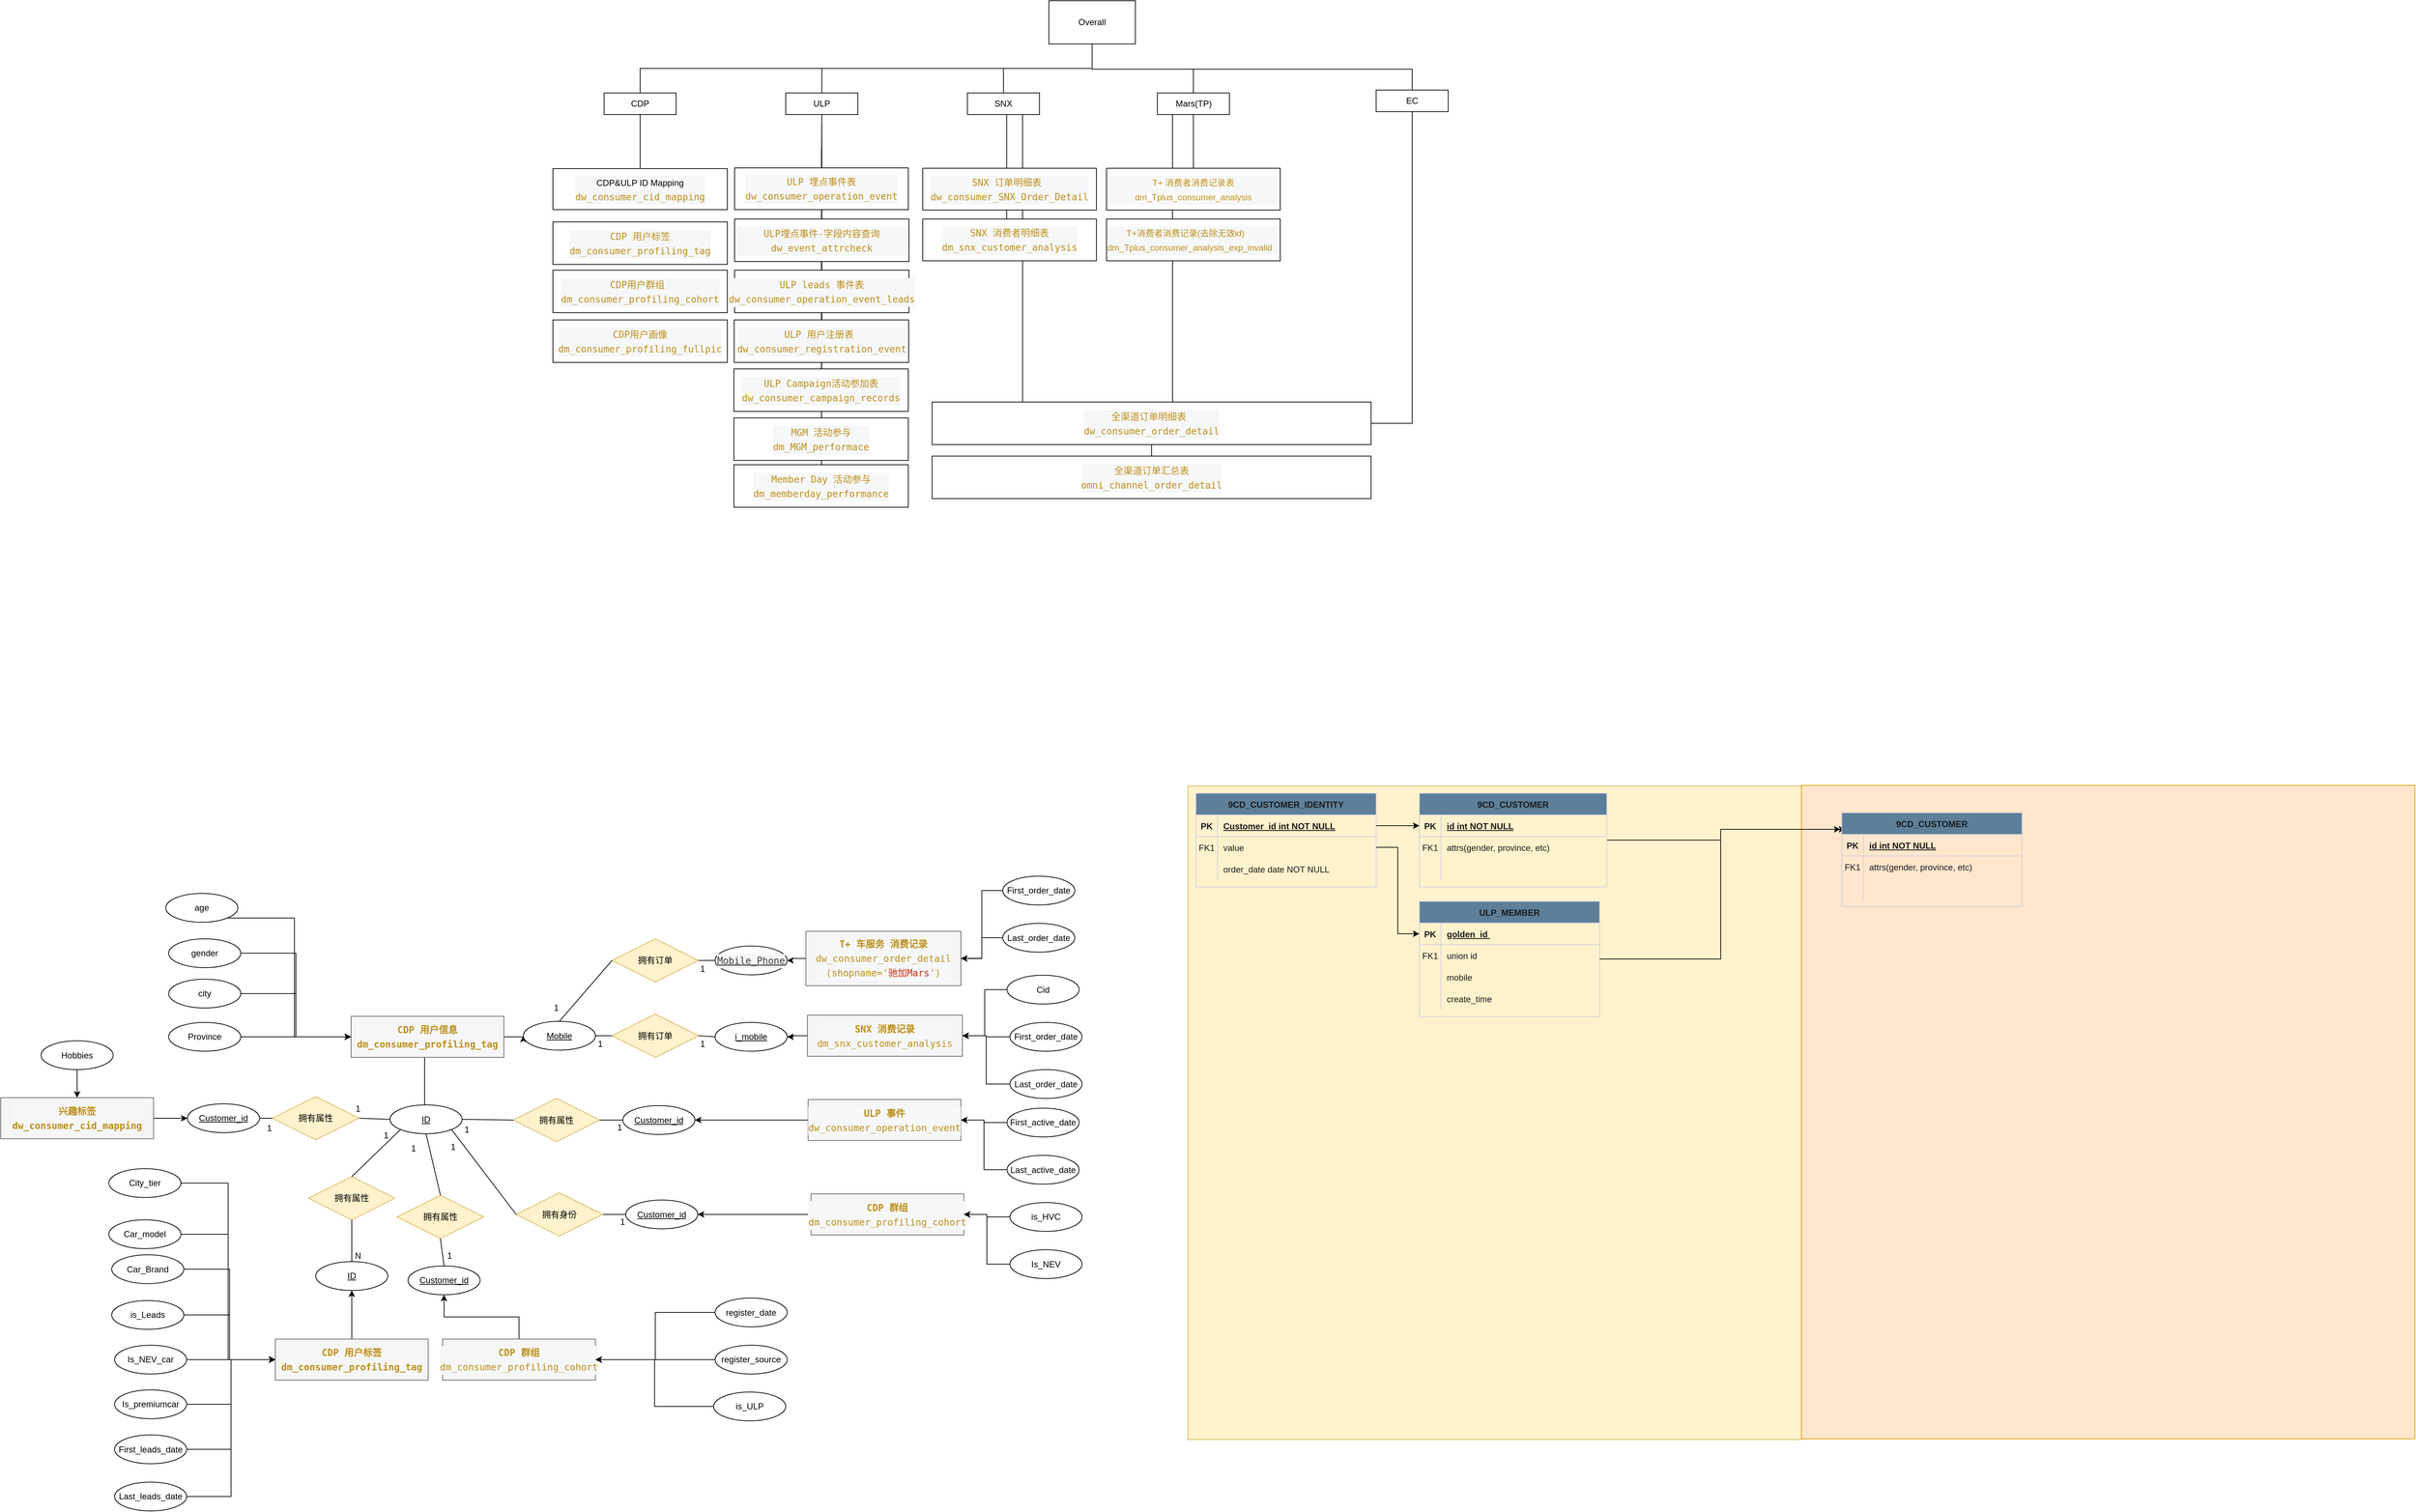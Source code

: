 <mxfile version="24.7.7">
  <diagram id="R2lEEEUBdFMjLlhIrx00" name="Page-1">
    <mxGraphModel dx="2823" dy="1623" grid="0" gridSize="10" guides="1" tooltips="1" connect="1" arrows="1" fold="1" page="1" pageScale="1" pageWidth="850" pageHeight="1100" background="none" math="0" shadow="0" extFonts="Permanent Marker^https://fonts.googleapis.com/css?family=Permanent+Marker">
      <root>
        <mxCell id="0" />
        <mxCell id="1" parent="0" />
        <mxCell id="7HgCtZ7fdtO6WKA5RhWg-22" value="CDP" style="whiteSpace=wrap;html=1;align=center;verticalAlign=middle;treeFolding=1;treeMoving=1;newEdgeStyle={&quot;edgeStyle&quot;:&quot;elbowEdgeStyle&quot;,&quot;startArrow&quot;:&quot;none&quot;,&quot;endArrow&quot;:&quot;none&quot;};" parent="1" vertex="1">
          <mxGeometry x="-811" y="-962" width="100" height="30" as="geometry" />
        </mxCell>
        <mxCell id="LsT7bXyGI3O4KmoQBGv--40" value="" style="rounded=0;whiteSpace=wrap;html=1;fillColor=#fff2cc;strokeColor=#d6b656;" parent="1" vertex="1">
          <mxGeometry x="-1" width="851" height="907" as="geometry" />
        </mxCell>
        <mxCell id="LsT7bXyGI3O4KmoQBGv--39" value="" style="rounded=0;whiteSpace=wrap;html=1;fillColor=#ffe6cc;strokeColor=#d79b00;" parent="1" vertex="1">
          <mxGeometry x="850" y="-1" width="851" height="907" as="geometry" />
        </mxCell>
        <mxCell id="C-vyLk0tnHw3VtMMgP7b-2" value="9CD_CUSTOMER_IDENTITY" style="shape=table;startSize=30;container=1;collapsible=1;childLayout=tableLayout;fixedRows=1;rowLines=0;fontStyle=1;align=center;resizeLast=1;labelBackgroundColor=none;fillColor=#5D7F99;strokeColor=#D0CEE2;fontColor=#1A1A1A;rounded=0;" parent="1" vertex="1">
          <mxGeometry x="10" y="10" width="250" height="130" as="geometry">
            <mxRectangle x="10" y="10" width="200" height="30" as="alternateBounds" />
          </mxGeometry>
        </mxCell>
        <mxCell id="C-vyLk0tnHw3VtMMgP7b-3" value="" style="shape=partialRectangle;collapsible=0;dropTarget=0;pointerEvents=0;fillColor=none;points=[[0,0.5],[1,0.5]];portConstraint=eastwest;top=0;left=0;right=0;bottom=1;labelBackgroundColor=none;strokeColor=#D0CEE2;fontColor=#1A1A1A;rounded=0;" parent="C-vyLk0tnHw3VtMMgP7b-2" vertex="1">
          <mxGeometry y="30" width="250" height="30" as="geometry" />
        </mxCell>
        <mxCell id="C-vyLk0tnHw3VtMMgP7b-4" value="PK" style="shape=partialRectangle;overflow=hidden;connectable=0;fillColor=none;top=0;left=0;bottom=0;right=0;fontStyle=1;labelBackgroundColor=none;strokeColor=#D0CEE2;fontColor=#1A1A1A;rounded=0;" parent="C-vyLk0tnHw3VtMMgP7b-3" vertex="1">
          <mxGeometry width="30" height="30" as="geometry">
            <mxRectangle width="30" height="30" as="alternateBounds" />
          </mxGeometry>
        </mxCell>
        <mxCell id="C-vyLk0tnHw3VtMMgP7b-5" value="Customer_id int NOT NULL " style="shape=partialRectangle;overflow=hidden;connectable=0;fillColor=none;top=0;left=0;bottom=0;right=0;align=left;spacingLeft=6;fontStyle=5;labelBackgroundColor=none;strokeColor=#D0CEE2;fontColor=#1A1A1A;rounded=0;" parent="C-vyLk0tnHw3VtMMgP7b-3" vertex="1">
          <mxGeometry x="30" width="220" height="30" as="geometry">
            <mxRectangle width="220" height="30" as="alternateBounds" />
          </mxGeometry>
        </mxCell>
        <mxCell id="C-vyLk0tnHw3VtMMgP7b-6" value="" style="shape=partialRectangle;collapsible=0;dropTarget=0;pointerEvents=0;fillColor=none;points=[[0,0.5],[1,0.5]];portConstraint=eastwest;top=0;left=0;right=0;bottom=0;labelBackgroundColor=none;strokeColor=#D0CEE2;fontColor=#1A1A1A;rounded=0;" parent="C-vyLk0tnHw3VtMMgP7b-2" vertex="1">
          <mxGeometry y="60" width="250" height="30" as="geometry" />
        </mxCell>
        <mxCell id="C-vyLk0tnHw3VtMMgP7b-7" value="FK1" style="shape=partialRectangle;overflow=hidden;connectable=0;fillColor=none;top=0;left=0;bottom=0;right=0;labelBackgroundColor=none;strokeColor=#D0CEE2;fontColor=#1A1A1A;rounded=0;" parent="C-vyLk0tnHw3VtMMgP7b-6" vertex="1">
          <mxGeometry width="30" height="30" as="geometry">
            <mxRectangle width="30" height="30" as="alternateBounds" />
          </mxGeometry>
        </mxCell>
        <mxCell id="C-vyLk0tnHw3VtMMgP7b-8" value="value" style="shape=partialRectangle;overflow=hidden;connectable=0;fillColor=none;top=0;left=0;bottom=0;right=0;align=left;spacingLeft=6;labelBackgroundColor=none;strokeColor=#D0CEE2;fontColor=#1A1A1A;rounded=0;" parent="C-vyLk0tnHw3VtMMgP7b-6" vertex="1">
          <mxGeometry x="30" width="220" height="30" as="geometry">
            <mxRectangle width="220" height="30" as="alternateBounds" />
          </mxGeometry>
        </mxCell>
        <mxCell id="C-vyLk0tnHw3VtMMgP7b-9" value="" style="shape=partialRectangle;collapsible=0;dropTarget=0;pointerEvents=0;fillColor=none;points=[[0,0.5],[1,0.5]];portConstraint=eastwest;top=0;left=0;right=0;bottom=0;labelBackgroundColor=none;strokeColor=#D0CEE2;fontColor=#1A1A1A;rounded=0;" parent="C-vyLk0tnHw3VtMMgP7b-2" vertex="1">
          <mxGeometry y="90" width="250" height="30" as="geometry" />
        </mxCell>
        <mxCell id="C-vyLk0tnHw3VtMMgP7b-10" value="" style="shape=partialRectangle;overflow=hidden;connectable=0;fillColor=none;top=0;left=0;bottom=0;right=0;labelBackgroundColor=none;strokeColor=#D0CEE2;fontColor=#1A1A1A;rounded=0;" parent="C-vyLk0tnHw3VtMMgP7b-9" vertex="1">
          <mxGeometry width="30" height="30" as="geometry">
            <mxRectangle width="30" height="30" as="alternateBounds" />
          </mxGeometry>
        </mxCell>
        <mxCell id="C-vyLk0tnHw3VtMMgP7b-11" value="order_date date NOT NULL" style="shape=partialRectangle;overflow=hidden;connectable=0;fillColor=none;top=0;left=0;bottom=0;right=0;align=left;spacingLeft=6;labelBackgroundColor=none;strokeColor=#D0CEE2;fontColor=#1A1A1A;rounded=0;" parent="C-vyLk0tnHw3VtMMgP7b-9" vertex="1">
          <mxGeometry x="30" width="220" height="30" as="geometry">
            <mxRectangle width="220" height="30" as="alternateBounds" />
          </mxGeometry>
        </mxCell>
        <mxCell id="HHgdQSqA9vgYQ-mFoWZI-12" style="edgeStyle=orthogonalEdgeStyle;rounded=0;orthogonalLoop=1;jettySize=auto;html=1;entryX=0.019;entryY=0.177;entryDx=0;entryDy=0;entryPerimeter=0;" parent="1" source="C-vyLk0tnHw3VtMMgP7b-13" target="LsT7bXyGI3O4KmoQBGv--21" edge="1">
          <mxGeometry relative="1" as="geometry">
            <Array as="points">
              <mxPoint x="738" y="75" />
              <mxPoint x="738" y="60" />
            </Array>
          </mxGeometry>
        </mxCell>
        <mxCell id="C-vyLk0tnHw3VtMMgP7b-13" value="9CD_CUSTOMER" style="shape=table;startSize=30;container=1;collapsible=1;childLayout=tableLayout;fixedRows=1;rowLines=0;fontStyle=1;align=center;resizeLast=1;labelBackgroundColor=none;fillColor=#5D7F99;strokeColor=#D0CEE2;fontColor=#1A1A1A;rounded=0;" parent="1" vertex="1">
          <mxGeometry x="320" y="10" width="260" height="130" as="geometry">
            <mxRectangle x="320" y="10" width="100" height="30" as="alternateBounds" />
          </mxGeometry>
        </mxCell>
        <mxCell id="C-vyLk0tnHw3VtMMgP7b-14" value="" style="shape=partialRectangle;collapsible=0;dropTarget=0;pointerEvents=0;fillColor=none;points=[[0,0.5],[1,0.5]];portConstraint=eastwest;top=0;left=0;right=0;bottom=1;labelBackgroundColor=none;strokeColor=#D0CEE2;fontColor=#1A1A1A;rounded=0;" parent="C-vyLk0tnHw3VtMMgP7b-13" vertex="1">
          <mxGeometry y="30" width="260" height="30" as="geometry" />
        </mxCell>
        <mxCell id="C-vyLk0tnHw3VtMMgP7b-15" value="PK" style="shape=partialRectangle;overflow=hidden;connectable=0;fillColor=none;top=0;left=0;bottom=0;right=0;fontStyle=1;labelBackgroundColor=none;strokeColor=#D0CEE2;fontColor=#1A1A1A;rounded=0;" parent="C-vyLk0tnHw3VtMMgP7b-14" vertex="1">
          <mxGeometry width="30" height="30" as="geometry">
            <mxRectangle width="30" height="30" as="alternateBounds" />
          </mxGeometry>
        </mxCell>
        <mxCell id="C-vyLk0tnHw3VtMMgP7b-16" value="id int NOT NULL " style="shape=partialRectangle;overflow=hidden;connectable=0;fillColor=none;top=0;left=0;bottom=0;right=0;align=left;spacingLeft=6;fontStyle=5;labelBackgroundColor=none;strokeColor=#D0CEE2;fontColor=#1A1A1A;rounded=0;" parent="C-vyLk0tnHw3VtMMgP7b-14" vertex="1">
          <mxGeometry x="30" width="230" height="30" as="geometry">
            <mxRectangle width="230" height="30" as="alternateBounds" />
          </mxGeometry>
        </mxCell>
        <mxCell id="C-vyLk0tnHw3VtMMgP7b-17" value="" style="shape=partialRectangle;collapsible=0;dropTarget=0;pointerEvents=0;fillColor=none;points=[[0,0.5],[1,0.5]];portConstraint=eastwest;top=0;left=0;right=0;bottom=0;labelBackgroundColor=none;strokeColor=#D0CEE2;fontColor=#1A1A1A;rounded=0;" parent="C-vyLk0tnHw3VtMMgP7b-13" vertex="1">
          <mxGeometry y="60" width="260" height="30" as="geometry" />
        </mxCell>
        <mxCell id="C-vyLk0tnHw3VtMMgP7b-18" value="FK1" style="shape=partialRectangle;overflow=hidden;connectable=0;fillColor=none;top=0;left=0;bottom=0;right=0;labelBackgroundColor=none;strokeColor=#D0CEE2;fontColor=#1A1A1A;rounded=0;" parent="C-vyLk0tnHw3VtMMgP7b-17" vertex="1">
          <mxGeometry width="30" height="30" as="geometry">
            <mxRectangle width="30" height="30" as="alternateBounds" />
          </mxGeometry>
        </mxCell>
        <mxCell id="C-vyLk0tnHw3VtMMgP7b-19" value="attrs(gender, province, etc)" style="shape=partialRectangle;overflow=hidden;connectable=0;fillColor=none;top=0;left=0;bottom=0;right=0;align=left;spacingLeft=6;labelBackgroundColor=none;strokeColor=#D0CEE2;fontColor=#1A1A1A;rounded=0;" parent="C-vyLk0tnHw3VtMMgP7b-17" vertex="1">
          <mxGeometry x="30" width="230" height="30" as="geometry">
            <mxRectangle width="230" height="30" as="alternateBounds" />
          </mxGeometry>
        </mxCell>
        <mxCell id="C-vyLk0tnHw3VtMMgP7b-20" value="" style="shape=partialRectangle;collapsible=0;dropTarget=0;pointerEvents=0;fillColor=none;points=[[0,0.5],[1,0.5]];portConstraint=eastwest;top=0;left=0;right=0;bottom=0;labelBackgroundColor=none;strokeColor=#D0CEE2;fontColor=#1A1A1A;rounded=0;" parent="C-vyLk0tnHw3VtMMgP7b-13" vertex="1">
          <mxGeometry y="90" width="260" height="30" as="geometry" />
        </mxCell>
        <mxCell id="C-vyLk0tnHw3VtMMgP7b-21" value="" style="shape=partialRectangle;overflow=hidden;connectable=0;fillColor=none;top=0;left=0;bottom=0;right=0;labelBackgroundColor=none;strokeColor=#D0CEE2;fontColor=#1A1A1A;rounded=0;" parent="C-vyLk0tnHw3VtMMgP7b-20" vertex="1">
          <mxGeometry width="30" height="30" as="geometry">
            <mxRectangle width="30" height="30" as="alternateBounds" />
          </mxGeometry>
        </mxCell>
        <mxCell id="C-vyLk0tnHw3VtMMgP7b-22" value="" style="shape=partialRectangle;overflow=hidden;connectable=0;fillColor=none;top=0;left=0;bottom=0;right=0;align=left;spacingLeft=6;labelBackgroundColor=none;strokeColor=#D0CEE2;fontColor=#1A1A1A;rounded=0;" parent="C-vyLk0tnHw3VtMMgP7b-20" vertex="1">
          <mxGeometry x="30" width="230" height="30" as="geometry">
            <mxRectangle width="230" height="30" as="alternateBounds" />
          </mxGeometry>
        </mxCell>
        <mxCell id="C-vyLk0tnHw3VtMMgP7b-23" value="ULP_MEMBER" style="shape=table;startSize=30;container=1;collapsible=1;childLayout=tableLayout;fixedRows=1;rowLines=0;fontStyle=1;align=center;resizeLast=1;labelBackgroundColor=none;fillColor=#5D7F99;strokeColor=#D0CEE2;fontColor=#1A1A1A;rounded=0;" parent="1" vertex="1">
          <mxGeometry x="320" y="160" width="250" height="160" as="geometry">
            <mxRectangle x="320" y="70" width="120" height="30" as="alternateBounds" />
          </mxGeometry>
        </mxCell>
        <mxCell id="C-vyLk0tnHw3VtMMgP7b-24" value="" style="shape=partialRectangle;collapsible=0;dropTarget=0;pointerEvents=0;fillColor=none;points=[[0,0.5],[1,0.5]];portConstraint=eastwest;top=0;left=0;right=0;bottom=1;labelBackgroundColor=none;strokeColor=#D0CEE2;fontColor=#1A1A1A;rounded=0;" parent="C-vyLk0tnHw3VtMMgP7b-23" vertex="1">
          <mxGeometry y="30" width="250" height="30" as="geometry" />
        </mxCell>
        <mxCell id="C-vyLk0tnHw3VtMMgP7b-25" value="PK" style="shape=partialRectangle;overflow=hidden;connectable=0;fillColor=none;top=0;left=0;bottom=0;right=0;fontStyle=1;labelBackgroundColor=none;strokeColor=#D0CEE2;fontColor=#1A1A1A;rounded=0;" parent="C-vyLk0tnHw3VtMMgP7b-24" vertex="1">
          <mxGeometry width="30" height="30" as="geometry">
            <mxRectangle width="30" height="30" as="alternateBounds" />
          </mxGeometry>
        </mxCell>
        <mxCell id="C-vyLk0tnHw3VtMMgP7b-26" value="golden_id " style="shape=partialRectangle;overflow=hidden;connectable=0;fillColor=none;top=0;left=0;bottom=0;right=0;align=left;spacingLeft=6;fontStyle=5;labelBackgroundColor=none;strokeColor=#D0CEE2;fontColor=#1A1A1A;rounded=0;" parent="C-vyLk0tnHw3VtMMgP7b-24" vertex="1">
          <mxGeometry x="30" width="220" height="30" as="geometry">
            <mxRectangle width="220" height="30" as="alternateBounds" />
          </mxGeometry>
        </mxCell>
        <mxCell id="C-vyLk0tnHw3VtMMgP7b-27" value="" style="shape=partialRectangle;collapsible=0;dropTarget=0;pointerEvents=0;fillColor=none;points=[[0,0.5],[1,0.5]];portConstraint=eastwest;top=0;left=0;right=0;bottom=0;labelBackgroundColor=none;strokeColor=#D0CEE2;fontColor=#1A1A1A;rounded=0;" parent="C-vyLk0tnHw3VtMMgP7b-23" vertex="1">
          <mxGeometry y="60" width="250" height="30" as="geometry" />
        </mxCell>
        <mxCell id="C-vyLk0tnHw3VtMMgP7b-28" value="FK1" style="shape=partialRectangle;overflow=hidden;connectable=0;fillColor=none;top=0;left=0;bottom=0;right=0;labelBackgroundColor=none;strokeColor=#D0CEE2;fontColor=#1A1A1A;rounded=0;" parent="C-vyLk0tnHw3VtMMgP7b-27" vertex="1">
          <mxGeometry width="30" height="30" as="geometry">
            <mxRectangle width="30" height="30" as="alternateBounds" />
          </mxGeometry>
        </mxCell>
        <mxCell id="C-vyLk0tnHw3VtMMgP7b-29" value="union id" style="shape=partialRectangle;overflow=hidden;connectable=0;fillColor=none;top=0;left=0;bottom=0;right=0;align=left;spacingLeft=6;labelBackgroundColor=none;strokeColor=#D0CEE2;fontColor=#1A1A1A;rounded=0;" parent="C-vyLk0tnHw3VtMMgP7b-27" vertex="1">
          <mxGeometry x="30" width="220" height="30" as="geometry">
            <mxRectangle width="220" height="30" as="alternateBounds" />
          </mxGeometry>
        </mxCell>
        <mxCell id="LsT7bXyGI3O4KmoQBGv--15" value="" style="shape=partialRectangle;collapsible=0;dropTarget=0;pointerEvents=0;fillColor=none;points=[[0,0.5],[1,0.5]];portConstraint=eastwest;top=0;left=0;right=0;bottom=0;labelBackgroundColor=none;strokeColor=#D0CEE2;fontColor=#1A1A1A;rounded=0;" parent="C-vyLk0tnHw3VtMMgP7b-23" vertex="1">
          <mxGeometry y="90" width="250" height="30" as="geometry" />
        </mxCell>
        <mxCell id="LsT7bXyGI3O4KmoQBGv--16" value="" style="shape=partialRectangle;overflow=hidden;connectable=0;fillColor=none;top=0;left=0;bottom=0;right=0;labelBackgroundColor=none;strokeColor=#D0CEE2;fontColor=#1A1A1A;rounded=0;" parent="LsT7bXyGI3O4KmoQBGv--15" vertex="1">
          <mxGeometry width="30" height="30" as="geometry">
            <mxRectangle width="30" height="30" as="alternateBounds" />
          </mxGeometry>
        </mxCell>
        <mxCell id="LsT7bXyGI3O4KmoQBGv--17" value="mobile" style="shape=partialRectangle;overflow=hidden;connectable=0;fillColor=none;top=0;left=0;bottom=0;right=0;align=left;spacingLeft=6;labelBackgroundColor=none;strokeColor=#D0CEE2;fontColor=#1A1A1A;rounded=0;" parent="LsT7bXyGI3O4KmoQBGv--15" vertex="1">
          <mxGeometry x="30" width="220" height="30" as="geometry">
            <mxRectangle width="220" height="30" as="alternateBounds" />
          </mxGeometry>
        </mxCell>
        <mxCell id="LsT7bXyGI3O4KmoQBGv--18" value="" style="shape=partialRectangle;collapsible=0;dropTarget=0;pointerEvents=0;fillColor=none;points=[[0,0.5],[1,0.5]];portConstraint=eastwest;top=0;left=0;right=0;bottom=0;labelBackgroundColor=none;strokeColor=#D0CEE2;fontColor=#1A1A1A;rounded=0;" parent="C-vyLk0tnHw3VtMMgP7b-23" vertex="1">
          <mxGeometry y="120" width="250" height="30" as="geometry" />
        </mxCell>
        <mxCell id="LsT7bXyGI3O4KmoQBGv--19" value="" style="shape=partialRectangle;overflow=hidden;connectable=0;fillColor=none;top=0;left=0;bottom=0;right=0;labelBackgroundColor=none;strokeColor=#D0CEE2;fontColor=#1A1A1A;rounded=0;" parent="LsT7bXyGI3O4KmoQBGv--18" vertex="1">
          <mxGeometry width="30" height="30" as="geometry">
            <mxRectangle width="30" height="30" as="alternateBounds" />
          </mxGeometry>
        </mxCell>
        <mxCell id="LsT7bXyGI3O4KmoQBGv--20" value="create_time" style="shape=partialRectangle;overflow=hidden;connectable=0;fillColor=none;top=0;left=0;bottom=0;right=0;align=left;spacingLeft=6;labelBackgroundColor=none;strokeColor=#D0CEE2;fontColor=#1A1A1A;rounded=0;" parent="LsT7bXyGI3O4KmoQBGv--18" vertex="1">
          <mxGeometry x="30" width="220" height="30" as="geometry">
            <mxRectangle width="220" height="30" as="alternateBounds" />
          </mxGeometry>
        </mxCell>
        <mxCell id="LsT7bXyGI3O4KmoQBGv--21" value="9CD_CUSTOMER" style="shape=table;startSize=30;container=1;collapsible=1;childLayout=tableLayout;fixedRows=1;rowLines=0;fontStyle=1;align=center;resizeLast=1;labelBackgroundColor=none;fillColor=#5D7F99;strokeColor=#D0CEE2;fontColor=#1A1A1A;rounded=0;" parent="1" vertex="1">
          <mxGeometry x="906" y="37" width="250" height="130" as="geometry">
            <mxRectangle x="760" y="70" width="100" height="30" as="alternateBounds" />
          </mxGeometry>
        </mxCell>
        <mxCell id="LsT7bXyGI3O4KmoQBGv--22" value="" style="shape=partialRectangle;collapsible=0;dropTarget=0;pointerEvents=0;fillColor=none;points=[[0,0.5],[1,0.5]];portConstraint=eastwest;top=0;left=0;right=0;bottom=1;labelBackgroundColor=none;strokeColor=#D0CEE2;fontColor=#1A1A1A;rounded=0;" parent="LsT7bXyGI3O4KmoQBGv--21" vertex="1">
          <mxGeometry y="30" width="250" height="30" as="geometry" />
        </mxCell>
        <mxCell id="LsT7bXyGI3O4KmoQBGv--23" value="PK" style="shape=partialRectangle;overflow=hidden;connectable=0;fillColor=none;top=0;left=0;bottom=0;right=0;fontStyle=1;labelBackgroundColor=none;strokeColor=#D0CEE2;fontColor=#1A1A1A;rounded=0;" parent="LsT7bXyGI3O4KmoQBGv--22" vertex="1">
          <mxGeometry width="30" height="30" as="geometry">
            <mxRectangle width="30" height="30" as="alternateBounds" />
          </mxGeometry>
        </mxCell>
        <mxCell id="LsT7bXyGI3O4KmoQBGv--24" value="id int NOT NULL " style="shape=partialRectangle;overflow=hidden;connectable=0;fillColor=none;top=0;left=0;bottom=0;right=0;align=left;spacingLeft=6;fontStyle=5;labelBackgroundColor=none;strokeColor=#D0CEE2;fontColor=#1A1A1A;rounded=0;" parent="LsT7bXyGI3O4KmoQBGv--22" vertex="1">
          <mxGeometry x="30" width="220" height="30" as="geometry">
            <mxRectangle width="220" height="30" as="alternateBounds" />
          </mxGeometry>
        </mxCell>
        <mxCell id="LsT7bXyGI3O4KmoQBGv--25" value="" style="shape=partialRectangle;collapsible=0;dropTarget=0;pointerEvents=0;fillColor=none;points=[[0,0.5],[1,0.5]];portConstraint=eastwest;top=0;left=0;right=0;bottom=0;labelBackgroundColor=none;strokeColor=#D0CEE2;fontColor=#1A1A1A;rounded=0;" parent="LsT7bXyGI3O4KmoQBGv--21" vertex="1">
          <mxGeometry y="60" width="250" height="30" as="geometry" />
        </mxCell>
        <mxCell id="LsT7bXyGI3O4KmoQBGv--26" value="FK1" style="shape=partialRectangle;overflow=hidden;connectable=0;fillColor=none;top=0;left=0;bottom=0;right=0;labelBackgroundColor=none;strokeColor=#D0CEE2;fontColor=#1A1A1A;rounded=0;" parent="LsT7bXyGI3O4KmoQBGv--25" vertex="1">
          <mxGeometry width="30" height="30" as="geometry">
            <mxRectangle width="30" height="30" as="alternateBounds" />
          </mxGeometry>
        </mxCell>
        <mxCell id="LsT7bXyGI3O4KmoQBGv--27" value="attrs(gender, province, etc)" style="shape=partialRectangle;overflow=hidden;connectable=0;fillColor=none;top=0;left=0;bottom=0;right=0;align=left;spacingLeft=6;labelBackgroundColor=none;strokeColor=#D0CEE2;fontColor=#1A1A1A;rounded=0;" parent="LsT7bXyGI3O4KmoQBGv--25" vertex="1">
          <mxGeometry x="30" width="220" height="30" as="geometry">
            <mxRectangle width="220" height="30" as="alternateBounds" />
          </mxGeometry>
        </mxCell>
        <mxCell id="LsT7bXyGI3O4KmoQBGv--28" value="" style="shape=partialRectangle;collapsible=0;dropTarget=0;pointerEvents=0;fillColor=none;points=[[0,0.5],[1,0.5]];portConstraint=eastwest;top=0;left=0;right=0;bottom=0;labelBackgroundColor=none;strokeColor=#D0CEE2;fontColor=#1A1A1A;rounded=0;" parent="LsT7bXyGI3O4KmoQBGv--21" vertex="1">
          <mxGeometry y="90" width="250" height="30" as="geometry" />
        </mxCell>
        <mxCell id="LsT7bXyGI3O4KmoQBGv--29" value="" style="shape=partialRectangle;overflow=hidden;connectable=0;fillColor=none;top=0;left=0;bottom=0;right=0;labelBackgroundColor=none;strokeColor=#D0CEE2;fontColor=#1A1A1A;rounded=0;" parent="LsT7bXyGI3O4KmoQBGv--28" vertex="1">
          <mxGeometry width="30" height="30" as="geometry">
            <mxRectangle width="30" height="30" as="alternateBounds" />
          </mxGeometry>
        </mxCell>
        <mxCell id="LsT7bXyGI3O4KmoQBGv--30" value="" style="shape=partialRectangle;overflow=hidden;connectable=0;fillColor=none;top=0;left=0;bottom=0;right=0;align=left;spacingLeft=6;labelBackgroundColor=none;strokeColor=#D0CEE2;fontColor=#1A1A1A;rounded=0;" parent="LsT7bXyGI3O4KmoQBGv--28" vertex="1">
          <mxGeometry x="30" width="220" height="30" as="geometry">
            <mxRectangle width="220" height="30" as="alternateBounds" />
          </mxGeometry>
        </mxCell>
        <mxCell id="LsT7bXyGI3O4KmoQBGv--31" style="edgeStyle=orthogonalEdgeStyle;rounded=0;orthogonalLoop=1;jettySize=auto;html=1;exitX=1;exitY=0.5;exitDx=0;exitDy=0;" parent="1" source="C-vyLk0tnHw3VtMMgP7b-3" target="C-vyLk0tnHw3VtMMgP7b-14" edge="1">
          <mxGeometry relative="1" as="geometry" />
        </mxCell>
        <mxCell id="LsT7bXyGI3O4KmoQBGv--32" style="edgeStyle=orthogonalEdgeStyle;rounded=0;orthogonalLoop=1;jettySize=auto;html=1;exitX=1;exitY=0.5;exitDx=0;exitDy=0;entryX=0;entryY=0.5;entryDx=0;entryDy=0;" parent="1" source="C-vyLk0tnHw3VtMMgP7b-6" target="C-vyLk0tnHw3VtMMgP7b-24" edge="1">
          <mxGeometry relative="1" as="geometry" />
        </mxCell>
        <UserObject label="Overall" treeRoot="1" id="7HgCtZ7fdtO6WKA5RhWg-16">
          <mxCell style="whiteSpace=wrap;html=1;align=center;treeFolding=1;treeMoving=1;newEdgeStyle={&quot;edgeStyle&quot;:&quot;elbowEdgeStyle&quot;,&quot;startArrow&quot;:&quot;none&quot;,&quot;endArrow&quot;:&quot;none&quot;};" parent="1" vertex="1">
            <mxGeometry x="-194" y="-1090" width="120" height="60" as="geometry" />
          </mxCell>
        </UserObject>
        <mxCell id="7HgCtZ7fdtO6WKA5RhWg-49" style="edgeStyle=elbowEdgeStyle;rounded=0;orthogonalLoop=1;jettySize=auto;html=1;startArrow=none;endArrow=none;exitX=0.5;exitY=1;exitDx=0;exitDy=0;entryX=0.5;entryY=0;entryDx=0;entryDy=0;" parent="1" source="7HgCtZ7fdtO6WKA5RhWg-17" target="7HgCtZ7fdtO6WKA5RhWg-37" edge="1">
          <mxGeometry relative="1" as="geometry" />
        </mxCell>
        <mxCell id="7HgCtZ7fdtO6WKA5RhWg-53" value="" style="edgeStyle=elbowEdgeStyle;rounded=0;orthogonalLoop=1;jettySize=auto;html=1;elbow=vertical;startArrow=none;endArrow=none;" parent="1" source="7HgCtZ7fdtO6WKA5RhWg-17" target="7HgCtZ7fdtO6WKA5RhWg-33" edge="1">
          <mxGeometry relative="1" as="geometry" />
        </mxCell>
        <mxCell id="7HgCtZ7fdtO6WKA5RhWg-55" style="edgeStyle=elbowEdgeStyle;rounded=0;orthogonalLoop=1;jettySize=auto;html=1;startArrow=none;endArrow=none;exitX=0.5;exitY=1;exitDx=0;exitDy=0;entryX=0.5;entryY=0;entryDx=0;entryDy=0;" parent="1" source="7HgCtZ7fdtO6WKA5RhWg-17" target="7HgCtZ7fdtO6WKA5RhWg-51" edge="1">
          <mxGeometry relative="1" as="geometry" />
        </mxCell>
        <mxCell id="7HgCtZ7fdtO6WKA5RhWg-56" style="edgeStyle=elbowEdgeStyle;rounded=0;orthogonalLoop=1;jettySize=auto;html=1;startArrow=none;endArrow=none;exitX=0.5;exitY=1;exitDx=0;exitDy=0;" parent="1" source="7HgCtZ7fdtO6WKA5RhWg-17" target="7HgCtZ7fdtO6WKA5RhWg-54" edge="1">
          <mxGeometry relative="1" as="geometry" />
        </mxCell>
        <mxCell id="HHgdQSqA9vgYQ-mFoWZI-4" style="edgeStyle=elbowEdgeStyle;rounded=0;orthogonalLoop=1;jettySize=auto;html=1;startArrow=none;endArrow=none;exitX=0.5;exitY=1;exitDx=0;exitDy=0;entryX=0.5;entryY=0;entryDx=0;entryDy=0;" parent="1" source="7HgCtZ7fdtO6WKA5RhWg-17" target="HHgdQSqA9vgYQ-mFoWZI-1" edge="1">
          <mxGeometry relative="1" as="geometry" />
        </mxCell>
        <mxCell id="HHgdQSqA9vgYQ-mFoWZI-5" style="edgeStyle=elbowEdgeStyle;rounded=0;orthogonalLoop=1;jettySize=auto;html=1;startArrow=none;endArrow=none;exitX=0.5;exitY=1;exitDx=0;exitDy=0;entryX=0.5;entryY=0;entryDx=0;entryDy=0;" parent="1" source="7HgCtZ7fdtO6WKA5RhWg-17" target="HHgdQSqA9vgYQ-mFoWZI-2" edge="1">
          <mxGeometry relative="1" as="geometry" />
        </mxCell>
        <mxCell id="HHgdQSqA9vgYQ-mFoWZI-6" style="edgeStyle=elbowEdgeStyle;rounded=0;orthogonalLoop=1;jettySize=auto;html=1;startArrow=none;endArrow=none;exitX=0.5;exitY=1;exitDx=0;exitDy=0;entryX=0.5;entryY=1;entryDx=0;entryDy=0;" parent="1" source="7HgCtZ7fdtO6WKA5RhWg-17" target="HHgdQSqA9vgYQ-mFoWZI-2" edge="1">
          <mxGeometry relative="1" as="geometry" />
        </mxCell>
        <mxCell id="HHgdQSqA9vgYQ-mFoWZI-7" style="edgeStyle=elbowEdgeStyle;rounded=0;orthogonalLoop=1;jettySize=auto;html=1;startArrow=none;endArrow=none;exitX=0.5;exitY=1;exitDx=0;exitDy=0;entryX=0.5;entryY=0;entryDx=0;entryDy=0;" parent="1" source="7HgCtZ7fdtO6WKA5RhWg-17" target="HHgdQSqA9vgYQ-mFoWZI-3" edge="1">
          <mxGeometry relative="1" as="geometry" />
        </mxCell>
        <mxCell id="7HgCtZ7fdtO6WKA5RhWg-17" value="ULP" style="whiteSpace=wrap;html=1;align=center;verticalAlign=middle;treeFolding=1;treeMoving=1;newEdgeStyle={&quot;edgeStyle&quot;:&quot;elbowEdgeStyle&quot;,&quot;startArrow&quot;:&quot;none&quot;,&quot;endArrow&quot;:&quot;none&quot;};" parent="1" vertex="1">
          <mxGeometry x="-559" y="-962" width="100" height="30" as="geometry" />
        </mxCell>
        <mxCell id="7HgCtZ7fdtO6WKA5RhWg-18" value="" style="edgeStyle=elbowEdgeStyle;elbow=vertical;sourcePerimeterSpacing=0;targetPerimeterSpacing=0;startArrow=none;endArrow=none;rounded=0;curved=0;exitX=0.5;exitY=1;exitDx=0;exitDy=0;" parent="1" source="7HgCtZ7fdtO6WKA5RhWg-16" target="7HgCtZ7fdtO6WKA5RhWg-17" edge="1">
          <mxGeometry relative="1" as="geometry">
            <mxPoint x="-638" y="-990" as="sourcePoint" />
          </mxGeometry>
        </mxCell>
        <mxCell id="7HgCtZ7fdtO6WKA5RhWg-29" value="" style="edgeStyle=elbowEdgeStyle;rounded=0;orthogonalLoop=1;jettySize=auto;html=1;elbow=vertical;startArrow=none;endArrow=none;" parent="1" source="7HgCtZ7fdtO6WKA5RhWg-22" target="7HgCtZ7fdtO6WKA5RhWg-28" edge="1">
          <mxGeometry relative="1" as="geometry" />
        </mxCell>
        <mxCell id="7HgCtZ7fdtO6WKA5RhWg-23" value="" style="edgeStyle=elbowEdgeStyle;elbow=vertical;sourcePerimeterSpacing=0;targetPerimeterSpacing=0;startArrow=none;endArrow=none;rounded=0;curved=0;exitX=0.5;exitY=1;exitDx=0;exitDy=0;" parent="1" source="7HgCtZ7fdtO6WKA5RhWg-16" target="7HgCtZ7fdtO6WKA5RhWg-22" edge="1">
          <mxGeometry relative="1" as="geometry">
            <mxPoint x="-555" y="-1006" as="sourcePoint" />
          </mxGeometry>
        </mxCell>
        <mxCell id="7HgCtZ7fdtO6WKA5RhWg-28" value="&lt;div style=&quot;color: rgb(59, 59, 59); background-color: rgb(246, 247, 249); font-family: Menlo, Monaco, Consolas, &amp;quot;Ubuntu Mono&amp;quot;, &amp;quot;Source Code Pro&amp;quot;, monospace, Consolas, &amp;quot;Courier New&amp;quot;, monospace; font-size: 13px; line-height: 20px; white-space: pre;&quot;&gt;&lt;div style=&quot;line-height: 20px;&quot;&gt;&lt;span style=&quot;background-color: rgb(251, 251, 251); color: rgb(0, 0, 0); font-family: Helvetica; font-size: 12px; text-align: left; white-space: normal;&quot;&gt;CDP&amp;amp;ULP ID Mapping&lt;/span&gt;&lt;/div&gt;&lt;div style=&quot;line-height: 20px;&quot;&gt;&lt;span style=&quot;color: #bc8e1a;&quot;&gt;dw_consumer_cid_mapping&lt;/span&gt;&lt;/div&gt;&lt;/div&gt;" style="whiteSpace=wrap;html=1;align=center;verticalAlign=middle;treeFolding=1;treeMoving=1;newEdgeStyle={&quot;edgeStyle&quot;:&quot;elbowEdgeStyle&quot;,&quot;startArrow&quot;:&quot;none&quot;,&quot;endArrow&quot;:&quot;none&quot;};" parent="1" vertex="1">
          <mxGeometry x="-882" y="-857" width="242" height="57" as="geometry" />
        </mxCell>
        <mxCell id="7HgCtZ7fdtO6WKA5RhWg-33" value="&lt;div style=&quot;background-color: rgb(246, 247, 249); line-height: 20px;&quot;&gt;&lt;font face=&quot;Menlo, Monaco, Consolas, Ubuntu Mono, Source Code Pro, monospace, Consolas, Courier New, monospace&quot; color=&quot;#bc8e1a&quot;&gt;&lt;span style=&quot;font-size: 13px; white-space: pre;&quot;&gt;ULP 埋点事件表&lt;/span&gt;&lt;/font&gt;&lt;/div&gt;&lt;div style=&quot;background-color: rgb(246, 247, 249); line-height: 20px;&quot;&gt;&lt;font face=&quot;Menlo, Monaco, Consolas, Ubuntu Mono, Source Code Pro, monospace, Consolas, Courier New, monospace&quot; color=&quot;#bc8e1a&quot;&gt;&lt;span style=&quot;font-size: 13px; white-space: pre;&quot;&gt;dw_consumer_operation_event&lt;/span&gt;&lt;/font&gt;&lt;br&gt;&lt;/div&gt;" style="whiteSpace=wrap;html=1;align=center;verticalAlign=middle;treeFolding=1;treeMoving=1;newEdgeStyle={&quot;edgeStyle&quot;:&quot;elbowEdgeStyle&quot;,&quot;startArrow&quot;:&quot;none&quot;,&quot;endArrow&quot;:&quot;none&quot;};" parent="1" vertex="1">
          <mxGeometry x="-630" y="-858" width="241" height="58" as="geometry" />
        </mxCell>
        <mxCell id="7HgCtZ7fdtO6WKA5RhWg-35" value="" style="edgeStyle=elbowEdgeStyle;rounded=0;orthogonalLoop=1;jettySize=auto;html=1;elbow=vertical;startArrow=none;endArrow=none;entryX=0.5;entryY=0;entryDx=0;entryDy=0;exitX=0.5;exitY=1;exitDx=0;exitDy=0;" parent="1" source="7HgCtZ7fdtO6WKA5RhWg-17" target="7HgCtZ7fdtO6WKA5RhWg-33" edge="1">
          <mxGeometry relative="1" as="geometry">
            <mxPoint x="-739" y="-931" as="sourcePoint" />
            <mxPoint x="-779" y="-847" as="targetPoint" />
          </mxGeometry>
        </mxCell>
        <mxCell id="7HgCtZ7fdtO6WKA5RhWg-37" value="&lt;div style=&quot;background-color: rgb(246, 247, 249); line-height: 20px;&quot;&gt;&lt;span style=&quot;background-color: initial; font-size: 13px; white-space: pre;&quot;&gt;&lt;font face=&quot;Menlo, Monaco, Consolas, Ubuntu Mono, Source Code Pro, monospace, Consolas, Courier New, monospace&quot; color=&quot;#bc8e1a&quot;&gt;ULP埋点事件-字段内容查询&lt;/font&gt;&lt;/span&gt;&lt;span style=&quot;color: rgb(188, 142, 26); font-family: Menlo, Monaco, Consolas, &amp;quot;Ubuntu Mono&amp;quot;, &amp;quot;Source Code Pro&amp;quot;, monospace, Consolas, &amp;quot;Courier New&amp;quot;, monospace; font-size: 13px; white-space: pre;&quot;&gt;dw_event_attrcheck&lt;/span&gt;&lt;/div&gt;" style="whiteSpace=wrap;html=1;align=center;verticalAlign=middle;treeFolding=1;treeMoving=1;newEdgeStyle={&quot;edgeStyle&quot;:&quot;elbowEdgeStyle&quot;,&quot;startArrow&quot;:&quot;none&quot;,&quot;endArrow&quot;:&quot;none&quot;};" parent="1" vertex="1">
          <mxGeometry x="-630" y="-787" width="242" height="59" as="geometry" />
        </mxCell>
        <mxCell id="7HgCtZ7fdtO6WKA5RhWg-50" style="edgeStyle=elbowEdgeStyle;rounded=0;orthogonalLoop=1;jettySize=auto;html=1;startArrow=none;endArrow=none;exitX=0.75;exitY=0;exitDx=0;exitDy=0;" parent="1" source="7HgCtZ7fdtO6WKA5RhWg-37" target="7HgCtZ7fdtO6WKA5RhWg-37" edge="1">
          <mxGeometry relative="1" as="geometry" />
        </mxCell>
        <mxCell id="7HgCtZ7fdtO6WKA5RhWg-51" value="&lt;div style=&quot;background-color: rgb(246, 247, 249); line-height: 20px;&quot;&gt;&lt;font face=&quot;Menlo, Monaco, Consolas, Ubuntu Mono, Source Code Pro, monospace, Consolas, Courier New, monospace&quot; color=&quot;#bc8e1a&quot;&gt;&lt;span style=&quot;font-size: 13px; white-space: pre;&quot;&gt;ULP leads 事件表&lt;/span&gt;&lt;/font&gt;&lt;/div&gt;&lt;div style=&quot;background-color: rgb(246, 247, 249); line-height: 20px;&quot;&gt;&lt;font face=&quot;Menlo, Monaco, Consolas, Ubuntu Mono, Source Code Pro, monospace, Consolas, Courier New, monospace&quot; color=&quot;#bc8e1a&quot;&gt;&lt;span style=&quot;font-size: 13px; white-space: pre;&quot;&gt;dw_consumer_operation_event_leads&lt;/span&gt;&lt;/font&gt;&lt;br&gt;&lt;/div&gt;" style="whiteSpace=wrap;html=1;align=center;verticalAlign=middle;treeFolding=1;treeMoving=1;newEdgeStyle={&quot;edgeStyle&quot;:&quot;elbowEdgeStyle&quot;,&quot;startArrow&quot;:&quot;none&quot;,&quot;endArrow&quot;:&quot;none&quot;};" parent="1" vertex="1">
          <mxGeometry x="-630" y="-716" width="242" height="59" as="geometry" />
        </mxCell>
        <mxCell id="7HgCtZ7fdtO6WKA5RhWg-54" value="&lt;div style=&quot;background-color: rgb(246, 247, 249); line-height: 20px;&quot;&gt;&lt;font face=&quot;Menlo, Monaco, Consolas, Ubuntu Mono, Source Code Pro, monospace, Consolas, Courier New, monospace&quot; color=&quot;#bc8e1a&quot;&gt;&lt;span style=&quot;font-size: 13px; white-space: pre;&quot;&gt;ULP 用户注册表 &lt;/span&gt;&lt;/font&gt;&lt;/div&gt;&lt;div style=&quot;background-color: rgb(246, 247, 249); line-height: 20px;&quot;&gt;&lt;font face=&quot;Menlo, Monaco, Consolas, Ubuntu Mono, Source Code Pro, monospace, Consolas, Courier New, monospace&quot; color=&quot;#bc8e1a&quot;&gt;&lt;span style=&quot;font-size: 13px; white-space: pre;&quot;&gt;dw_consumer_registration_event&lt;/span&gt;&lt;/font&gt;&lt;br&gt;&lt;/div&gt;" style="whiteSpace=wrap;html=1;align=center;verticalAlign=middle;treeFolding=1;treeMoving=1;newEdgeStyle={&quot;edgeStyle&quot;:&quot;elbowEdgeStyle&quot;,&quot;startArrow&quot;:&quot;none&quot;,&quot;endArrow&quot;:&quot;none&quot;};" parent="1" vertex="1">
          <mxGeometry x="-630.5" y="-647" width="242" height="59" as="geometry" />
        </mxCell>
        <mxCell id="7HgCtZ7fdtO6WKA5RhWg-65" style="edgeStyle=elbowEdgeStyle;rounded=0;orthogonalLoop=1;jettySize=auto;html=1;startArrow=none;endArrow=none;exitX=0.5;exitY=1;exitDx=0;exitDy=0;entryX=0.5;entryY=0;entryDx=0;entryDy=0;" parent="1" source="7HgCtZ7fdtO6WKA5RhWg-57" target="7HgCtZ7fdtO6WKA5RhWg-60" edge="1">
          <mxGeometry relative="1" as="geometry" />
        </mxCell>
        <mxCell id="7HgCtZ7fdtO6WKA5RhWg-66" style="edgeStyle=elbowEdgeStyle;rounded=0;orthogonalLoop=1;jettySize=auto;html=1;startArrow=none;endArrow=none;exitX=0.5;exitY=1;exitDx=0;exitDy=0;entryX=0.5;entryY=0;entryDx=0;entryDy=0;" parent="1" source="7HgCtZ7fdtO6WKA5RhWg-57" target="7HgCtZ7fdtO6WKA5RhWg-61" edge="1">
          <mxGeometry relative="1" as="geometry" />
        </mxCell>
        <mxCell id="7HgCtZ7fdtO6WKA5RhWg-72" style="edgeStyle=elbowEdgeStyle;rounded=0;orthogonalLoop=1;jettySize=auto;html=1;startArrow=none;endArrow=none;exitX=0.5;exitY=1;exitDx=0;exitDy=0;entryX=0.25;entryY=0;entryDx=0;entryDy=0;" parent="1" source="7HgCtZ7fdtO6WKA5RhWg-57" target="7HgCtZ7fdtO6WKA5RhWg-63" edge="1">
          <mxGeometry relative="1" as="geometry" />
        </mxCell>
        <mxCell id="7HgCtZ7fdtO6WKA5RhWg-57" value="SNX" style="whiteSpace=wrap;html=1;align=center;verticalAlign=middle;treeFolding=1;treeMoving=1;newEdgeStyle={&quot;edgeStyle&quot;:&quot;elbowEdgeStyle&quot;,&quot;startArrow&quot;:&quot;none&quot;,&quot;endArrow&quot;:&quot;none&quot;};" parent="1" vertex="1">
          <mxGeometry x="-307" y="-962" width="100" height="30" as="geometry" />
        </mxCell>
        <mxCell id="7HgCtZ7fdtO6WKA5RhWg-59" value="" style="edgeStyle=elbowEdgeStyle;elbow=vertical;sourcePerimeterSpacing=0;targetPerimeterSpacing=0;startArrow=none;endArrow=none;rounded=0;curved=0;exitX=0.5;exitY=1;exitDx=0;exitDy=0;entryX=0.5;entryY=0;entryDx=0;entryDy=0;" parent="1" source="7HgCtZ7fdtO6WKA5RhWg-16" target="7HgCtZ7fdtO6WKA5RhWg-57" edge="1">
          <mxGeometry relative="1" as="geometry">
            <mxPoint x="-124" y="-1020" as="sourcePoint" />
            <mxPoint x="-499" y="-952" as="targetPoint" />
            <Array as="points">
              <mxPoint x="-195" y="-996" />
            </Array>
          </mxGeometry>
        </mxCell>
        <mxCell id="7HgCtZ7fdtO6WKA5RhWg-60" value="&lt;div style=&quot;background-color: rgb(246, 247, 249); line-height: 20px;&quot;&gt;&lt;div style=&quot;line-height: 20px;&quot;&gt;&lt;font face=&quot;Menlo, Monaco, Consolas, Ubuntu Mono, Source Code Pro, monospace, Consolas, Courier New, monospace&quot; color=&quot;#bc8e1a&quot;&gt;&lt;span style=&quot;font-size: 13px; white-space: pre;&quot;&gt;SNX 订单明细表 &lt;/span&gt;&lt;/font&gt;&lt;/div&gt;&lt;div style=&quot;line-height: 20px;&quot;&gt;&lt;font face=&quot;Menlo, Monaco, Consolas, Ubuntu Mono, Source Code Pro, monospace, Consolas, Courier New, monospace&quot; color=&quot;#bc8e1a&quot;&gt;&lt;span style=&quot;font-size: 13px; white-space: pre;&quot;&gt;dw_consumer_SNX_Order_Detail&lt;/span&gt;&lt;/font&gt;&lt;br&gt;&lt;/div&gt;&lt;/div&gt;" style="whiteSpace=wrap;html=1;align=center;verticalAlign=middle;treeFolding=1;treeMoving=1;newEdgeStyle={&quot;edgeStyle&quot;:&quot;elbowEdgeStyle&quot;,&quot;startArrow&quot;:&quot;none&quot;,&quot;endArrow&quot;:&quot;none&quot;};" parent="1" vertex="1">
          <mxGeometry x="-369" y="-857.5" width="241" height="58" as="geometry" />
        </mxCell>
        <mxCell id="7HgCtZ7fdtO6WKA5RhWg-61" value="&lt;div style=&quot;background-color: rgb(246, 247, 249); line-height: 20px;&quot;&gt;&lt;div style=&quot;line-height: 20px;&quot;&gt;&lt;font face=&quot;Menlo, Monaco, Consolas, Ubuntu Mono, Source Code Pro, monospace, Consolas, Courier New, monospace&quot; color=&quot;#bc8e1a&quot;&gt;&lt;span style=&quot;font-size: 13px; white-space: pre;&quot;&gt;SNX 消费者明细表&lt;/span&gt;&lt;/font&gt;&lt;/div&gt;&lt;div style=&quot;line-height: 20px;&quot;&gt;&lt;font face=&quot;Menlo, Monaco, Consolas, Ubuntu Mono, Source Code Pro, monospace, Consolas, Courier New, monospace&quot; color=&quot;#bc8e1a&quot;&gt;&lt;span style=&quot;font-size: 13px; white-space: pre;&quot;&gt;dm_snx_customer_analysis&lt;/span&gt;&lt;/font&gt;&lt;br&gt;&lt;/div&gt;&lt;/div&gt;" style="whiteSpace=wrap;html=1;align=center;verticalAlign=middle;treeFolding=1;treeMoving=1;newEdgeStyle={&quot;edgeStyle&quot;:&quot;elbowEdgeStyle&quot;,&quot;startArrow&quot;:&quot;none&quot;,&quot;endArrow&quot;:&quot;none&quot;};" parent="1" vertex="1">
          <mxGeometry x="-369" y="-787" width="241" height="58" as="geometry" />
        </mxCell>
        <mxCell id="7HgCtZ7fdtO6WKA5RhWg-75" style="edgeStyle=elbowEdgeStyle;rounded=0;orthogonalLoop=1;jettySize=auto;html=1;startArrow=none;endArrow=none;exitX=0.5;exitY=1;exitDx=0;exitDy=0;entryX=0.5;entryY=0;entryDx=0;entryDy=0;" parent="1" source="7HgCtZ7fdtO6WKA5RhWg-63" target="7HgCtZ7fdtO6WKA5RhWg-64" edge="1">
          <mxGeometry relative="1" as="geometry" />
        </mxCell>
        <mxCell id="7HgCtZ7fdtO6WKA5RhWg-63" value="&lt;div style=&quot;background-color: rgb(246, 247, 249); line-height: 20px;&quot;&gt;&lt;font face=&quot;Menlo, Monaco, Consolas, Ubuntu Mono, Source Code Pro, monospace, Consolas, Courier New, monospace&quot; color=&quot;#bc8e1a&quot;&gt;&lt;span style=&quot;font-size: 13px; white-space: pre;&quot;&gt;全渠道订单明细表 &lt;/span&gt;&lt;/font&gt;&lt;/div&gt;&lt;div style=&quot;background-color: rgb(246, 247, 249); line-height: 20px;&quot;&gt;&lt;font face=&quot;Menlo, Monaco, Consolas, Ubuntu Mono, Source Code Pro, monospace, Consolas, Courier New, monospace&quot; color=&quot;#bc8e1a&quot;&gt;&lt;span style=&quot;font-size: 13px; white-space: pre;&quot;&gt;dw_consumer_order_detail&lt;/span&gt;&lt;/font&gt;&lt;br&gt;&lt;/div&gt;" style="whiteSpace=wrap;html=1;align=center;verticalAlign=middle;treeFolding=1;treeMoving=1;newEdgeStyle={&quot;edgeStyle&quot;:&quot;elbowEdgeStyle&quot;,&quot;startArrow&quot;:&quot;none&quot;,&quot;endArrow&quot;:&quot;none&quot;};" parent="1" vertex="1">
          <mxGeometry x="-356" y="-533" width="609" height="59" as="geometry" />
        </mxCell>
        <mxCell id="7HgCtZ7fdtO6WKA5RhWg-64" value="&lt;div style=&quot;background-color: rgb(246, 247, 249); line-height: 20px;&quot;&gt;&lt;font face=&quot;Menlo, Monaco, Consolas, Ubuntu Mono, Source Code Pro, monospace, Consolas, Courier New, monospace&quot; color=&quot;#bc8e1a&quot;&gt;&lt;span style=&quot;font-size: 13px; white-space: pre;&quot;&gt;全渠道订单汇总表&lt;/span&gt;&lt;/font&gt;&lt;/div&gt;&lt;div style=&quot;background-color: rgb(246, 247, 249); line-height: 20px;&quot;&gt;&lt;font face=&quot;Menlo, Monaco, Consolas, Ubuntu Mono, Source Code Pro, monospace, Consolas, Courier New, monospace&quot; color=&quot;#bc8e1a&quot;&gt;&lt;span style=&quot;font-size: 13px; white-space: pre;&quot;&gt;omni_channel_order_detail&lt;/span&gt;&lt;/font&gt;&lt;br&gt;&lt;/div&gt;" style="whiteSpace=wrap;html=1;align=center;verticalAlign=middle;treeFolding=1;treeMoving=1;newEdgeStyle={&quot;edgeStyle&quot;:&quot;elbowEdgeStyle&quot;,&quot;startArrow&quot;:&quot;none&quot;,&quot;endArrow&quot;:&quot;none&quot;};" parent="1" vertex="1">
          <mxGeometry x="-356" y="-458" width="609" height="59" as="geometry" />
        </mxCell>
        <mxCell id="7HgCtZ7fdtO6WKA5RhWg-73" style="edgeStyle=elbowEdgeStyle;rounded=0;orthogonalLoop=1;jettySize=auto;html=1;startArrow=none;endArrow=none;exitX=0.5;exitY=1;exitDx=0;exitDy=0;entryX=0.5;entryY=0;entryDx=0;entryDy=0;" parent="1" source="7HgCtZ7fdtO6WKA5RhWg-67" target="7HgCtZ7fdtO6WKA5RhWg-63" edge="1">
          <mxGeometry relative="1" as="geometry" />
        </mxCell>
        <mxCell id="7HgCtZ7fdtO6WKA5RhWg-77" value="" style="edgeStyle=elbowEdgeStyle;rounded=0;orthogonalLoop=1;jettySize=auto;html=1;elbow=vertical;startArrow=none;endArrow=none;entryX=0.5;entryY=0;entryDx=0;entryDy=0;" parent="1" source="7HgCtZ7fdtO6WKA5RhWg-67" target="7HgCtZ7fdtO6WKA5RhWg-81" edge="1">
          <mxGeometry relative="1" as="geometry">
            <mxPoint x="-51.5" y="-852" as="targetPoint" />
          </mxGeometry>
        </mxCell>
        <mxCell id="7HgCtZ7fdtO6WKA5RhWg-67" value="Mars(TP)" style="whiteSpace=wrap;html=1;align=center;verticalAlign=middle;treeFolding=1;treeMoving=1;newEdgeStyle={&quot;edgeStyle&quot;:&quot;elbowEdgeStyle&quot;,&quot;startArrow&quot;:&quot;none&quot;,&quot;endArrow&quot;:&quot;none&quot;};" parent="1" vertex="1">
          <mxGeometry x="-43.5" y="-962" width="100" height="30" as="geometry" />
        </mxCell>
        <mxCell id="7HgCtZ7fdtO6WKA5RhWg-68" value="" style="edgeStyle=elbowEdgeStyle;elbow=vertical;sourcePerimeterSpacing=0;targetPerimeterSpacing=0;startArrow=none;endArrow=none;rounded=0;curved=0;exitX=0.5;exitY=1;exitDx=0;exitDy=0;entryX=0.5;entryY=0;entryDx=0;entryDy=0;" parent="1" source="7HgCtZ7fdtO6WKA5RhWg-16" target="7HgCtZ7fdtO6WKA5RhWg-67" edge="1">
          <mxGeometry relative="1" as="geometry">
            <mxPoint x="-124" y="-1020" as="sourcePoint" />
            <mxPoint x="-247" y="-947" as="targetPoint" />
            <Array as="points">
              <mxPoint x="-99" y="-995" />
            </Array>
          </mxGeometry>
        </mxCell>
        <mxCell id="7HgCtZ7fdtO6WKA5RhWg-69" value="EC" style="whiteSpace=wrap;html=1;align=center;verticalAlign=middle;treeFolding=1;treeMoving=1;newEdgeStyle={&quot;edgeStyle&quot;:&quot;elbowEdgeStyle&quot;,&quot;startArrow&quot;:&quot;none&quot;,&quot;endArrow&quot;:&quot;none&quot;};" parent="1" vertex="1">
          <mxGeometry x="260" y="-966" width="100" height="30" as="geometry" />
        </mxCell>
        <mxCell id="7HgCtZ7fdtO6WKA5RhWg-70" value="" style="edgeStyle=elbowEdgeStyle;elbow=vertical;sourcePerimeterSpacing=0;targetPerimeterSpacing=0;startArrow=none;endArrow=none;rounded=0;curved=0;exitX=0.5;exitY=1;exitDx=0;exitDy=0;entryX=0.5;entryY=0;entryDx=0;entryDy=0;" parent="1" source="7HgCtZ7fdtO6WKA5RhWg-16" target="7HgCtZ7fdtO6WKA5RhWg-69" edge="1">
          <mxGeometry relative="1" as="geometry">
            <mxPoint x="-124" y="-1020" as="sourcePoint" />
            <mxPoint x="-41" y="-947" as="targetPoint" />
            <Array as="points">
              <mxPoint x="-9" y="-995" />
            </Array>
          </mxGeometry>
        </mxCell>
        <mxCell id="7HgCtZ7fdtO6WKA5RhWg-74" style="edgeStyle=elbowEdgeStyle;rounded=0;orthogonalLoop=1;jettySize=auto;html=1;startArrow=none;endArrow=none;exitX=0.5;exitY=1;exitDx=0;exitDy=0;" parent="1" source="7HgCtZ7fdtO6WKA5RhWg-69" target="7HgCtZ7fdtO6WKA5RhWg-63" edge="1">
          <mxGeometry relative="1" as="geometry">
            <Array as="points">
              <mxPoint x="310" y="-712" />
            </Array>
          </mxGeometry>
        </mxCell>
        <mxCell id="7HgCtZ7fdtO6WKA5RhWg-81" value="&lt;div style=&quot;background-color: rgb(246, 247, 249); line-height: 20px;&quot;&gt;&lt;div style=&quot;line-height: 20px;&quot;&gt;&lt;span style=&quot;text-align: left; background-color: rgb(251, 251, 251);&quot;&gt;&lt;font color=&quot;#bc8e1a&quot;&gt;T+ 消费者消费记录表 dm_Tplus_consumer_analysis&lt;/font&gt;&lt;/span&gt;&lt;br&gt;&lt;/div&gt;&lt;/div&gt;" style="whiteSpace=wrap;html=1;align=center;verticalAlign=middle;treeFolding=1;treeMoving=1;newEdgeStyle={&quot;edgeStyle&quot;:&quot;elbowEdgeStyle&quot;,&quot;startArrow&quot;:&quot;none&quot;,&quot;endArrow&quot;:&quot;none&quot;};" parent="1" vertex="1">
          <mxGeometry x="-114" y="-857.5" width="241" height="58" as="geometry" />
        </mxCell>
        <mxCell id="7HgCtZ7fdtO6WKA5RhWg-82" value="&lt;div style=&quot;background-color: rgb(246, 247, 249); line-height: 20px;&quot;&gt;&lt;div style=&quot;text-align: left; line-height: 20px;&quot;&gt;&lt;font color=&quot;#bc8e1a&quot;&gt;&lt;span style=&quot;white-space: pre;&quot;&gt;&#x9;&lt;/span&gt;T+消费者消费记录(去除无效id) dm_Tplus_consumer_analysis_exp_invalid&lt;/font&gt;&lt;/div&gt;&lt;/div&gt;" style="whiteSpace=wrap;html=1;align=center;verticalAlign=middle;treeFolding=1;treeMoving=1;newEdgeStyle={&quot;edgeStyle&quot;:&quot;elbowEdgeStyle&quot;,&quot;startArrow&quot;:&quot;none&quot;,&quot;endArrow&quot;:&quot;none&quot;};" parent="1" vertex="1">
          <mxGeometry x="-114" y="-787" width="241" height="58" as="geometry" />
        </mxCell>
        <mxCell id="HHgdQSqA9vgYQ-mFoWZI-1" value="&lt;div style=&quot;background-color: rgb(246, 247, 249); line-height: 20px;&quot;&gt;&lt;font face=&quot;Menlo, Monaco, Consolas, Ubuntu Mono, Source Code Pro, monospace, Consolas, Courier New, monospace&quot; color=&quot;#bc8e1a&quot;&gt;&lt;span style=&quot;font-size: 13px; white-space: pre;&quot;&gt;ULP Campaign活动参加表&lt;/span&gt;&lt;/font&gt;&lt;/div&gt;&lt;div style=&quot;background-color: rgb(246, 247, 249); line-height: 20px;&quot;&gt;&lt;font face=&quot;Menlo, Monaco, Consolas, Ubuntu Mono, Source Code Pro, monospace, Consolas, Courier New, monospace&quot; color=&quot;#bc8e1a&quot;&gt;&lt;span style=&quot;font-size: 13px; white-space: pre;&quot;&gt;dw_consumer_campaign_records&lt;/span&gt;&lt;/font&gt;&lt;br&gt;&lt;/div&gt;" style="whiteSpace=wrap;html=1;align=center;verticalAlign=middle;treeFolding=1;treeMoving=1;newEdgeStyle={&quot;edgeStyle&quot;:&quot;elbowEdgeStyle&quot;,&quot;startArrow&quot;:&quot;none&quot;,&quot;endArrow&quot;:&quot;none&quot;};" parent="1" vertex="1">
          <mxGeometry x="-631" y="-579" width="242" height="59" as="geometry" />
        </mxCell>
        <mxCell id="HHgdQSqA9vgYQ-mFoWZI-2" value="&lt;div style=&quot;background-color: rgb(246, 247, 249); line-height: 20px;&quot;&gt;&lt;font face=&quot;Menlo, Monaco, Consolas, Ubuntu Mono, Source Code Pro, monospace, Consolas, Courier New, monospace&quot; color=&quot;#bc8e1a&quot;&gt;&lt;span style=&quot;font-size: 13px; white-space: pre;&quot;&gt;MGM 活动参与&lt;/span&gt;&lt;/font&gt;&lt;/div&gt;&lt;div style=&quot;background-color: rgb(246, 247, 249); line-height: 20px;&quot;&gt;&lt;font face=&quot;Menlo, Monaco, Consolas, Ubuntu Mono, Source Code Pro, monospace, Consolas, Courier New, monospace&quot; color=&quot;#bc8e1a&quot;&gt;&lt;span style=&quot;font-size: 13px; white-space: pre;&quot;&gt;dm_MGM_performace&lt;/span&gt;&lt;/font&gt;&lt;br&gt;&lt;/div&gt;" style="whiteSpace=wrap;html=1;align=center;verticalAlign=middle;treeFolding=1;treeMoving=1;newEdgeStyle={&quot;edgeStyle&quot;:&quot;elbowEdgeStyle&quot;,&quot;startArrow&quot;:&quot;none&quot;,&quot;endArrow&quot;:&quot;none&quot;};" parent="1" vertex="1">
          <mxGeometry x="-631" y="-511" width="242" height="59" as="geometry" />
        </mxCell>
        <mxCell id="HHgdQSqA9vgYQ-mFoWZI-3" value="&lt;div style=&quot;background-color: rgb(246, 247, 249); line-height: 20px;&quot;&gt;&lt;font face=&quot;Menlo, Monaco, Consolas, Ubuntu Mono, Source Code Pro, monospace, Consolas, Courier New, monospace&quot; color=&quot;#bc8e1a&quot;&gt;&lt;span style=&quot;font-size: 13px; white-space: pre;&quot;&gt;Member Day 活动参与&lt;/span&gt;&lt;/font&gt;&lt;/div&gt;&lt;div style=&quot;background-color: rgb(246, 247, 249); line-height: 20px;&quot;&gt;&lt;div style=&quot;color: rgb(59, 59, 59); font-family: Menlo, Monaco, Consolas, &amp;quot;Ubuntu Mono&amp;quot;, &amp;quot;Source Code Pro&amp;quot;, monospace, Consolas, &amp;quot;Courier New&amp;quot;, monospace; font-size: 13px; line-height: 20px; white-space: pre;&quot;&gt;&lt;span style=&quot;color: #bc8e1a;&quot;&gt;dm_memberday_performance&lt;/span&gt;&lt;/div&gt;&lt;/div&gt;" style="whiteSpace=wrap;html=1;align=center;verticalAlign=middle;treeFolding=1;treeMoving=1;newEdgeStyle={&quot;edgeStyle&quot;:&quot;elbowEdgeStyle&quot;,&quot;startArrow&quot;:&quot;none&quot;,&quot;endArrow&quot;:&quot;none&quot;};" parent="1" vertex="1">
          <mxGeometry x="-631" y="-446" width="242" height="59" as="geometry" />
        </mxCell>
        <mxCell id="HHgdQSqA9vgYQ-mFoWZI-8" value="&lt;div style=&quot;background-color: rgb(246, 247, 249); line-height: 20px;&quot;&gt;&lt;font face=&quot;Menlo, Monaco, Consolas, Ubuntu Mono, Source Code Pro, monospace, Consolas, Courier New, monospace&quot; color=&quot;#bc8e1a&quot;&gt;&lt;span style=&quot;font-size: 13px; white-space: pre;&quot;&gt;CDP 用户标签&lt;/span&gt;&lt;/font&gt;&lt;/div&gt;&lt;div style=&quot;background-color: rgb(246, 247, 249); line-height: 20px;&quot;&gt;&lt;div style=&quot;color: rgb(59, 59, 59); font-family: Menlo, Monaco, Consolas, &amp;quot;Ubuntu Mono&amp;quot;, &amp;quot;Source Code Pro&amp;quot;, monospace, Consolas, &amp;quot;Courier New&amp;quot;, monospace; font-size: 13px; line-height: 20px; white-space: pre;&quot;&gt;&lt;div style=&quot;line-height: 20px;&quot;&gt;&lt;span style=&quot;color: #bc8e1a;&quot;&gt;dm_consumer_profiling_tag&lt;/span&gt;&lt;/div&gt;&lt;/div&gt;&lt;/div&gt;" style="whiteSpace=wrap;html=1;align=center;verticalAlign=middle;treeFolding=1;treeMoving=1;newEdgeStyle={&quot;edgeStyle&quot;:&quot;elbowEdgeStyle&quot;,&quot;startArrow&quot;:&quot;none&quot;,&quot;endArrow&quot;:&quot;none&quot;};" parent="1" vertex="1">
          <mxGeometry x="-882" y="-783" width="242" height="59" as="geometry" />
        </mxCell>
        <mxCell id="HHgdQSqA9vgYQ-mFoWZI-9" value="&lt;div style=&quot;background-color: rgb(246, 247, 249); line-height: 20px;&quot;&gt;&lt;font face=&quot;Menlo, Monaco, Consolas, Ubuntu Mono, Source Code Pro, monospace, Consolas, Courier New, monospace&quot; color=&quot;#bc8e1a&quot;&gt;&lt;span style=&quot;font-size: 13px; white-space: pre;&quot;&gt;CDP用户群组 &lt;/span&gt;&lt;/font&gt;&lt;/div&gt;&lt;div style=&quot;background-color: rgb(246, 247, 249); line-height: 20px;&quot;&gt;&lt;font face=&quot;Menlo, Monaco, Consolas, Ubuntu Mono, Source Code Pro, monospace, Consolas, Courier New, monospace&quot; color=&quot;#bc8e1a&quot;&gt;&lt;span style=&quot;font-size: 13px; white-space: pre;&quot;&gt;dm_consumer_profiling_cohort&lt;/span&gt;&lt;/font&gt;&lt;br&gt;&lt;/div&gt;" style="whiteSpace=wrap;html=1;align=center;verticalAlign=middle;treeFolding=1;treeMoving=1;newEdgeStyle={&quot;edgeStyle&quot;:&quot;elbowEdgeStyle&quot;,&quot;startArrow&quot;:&quot;none&quot;,&quot;endArrow&quot;:&quot;none&quot;};" parent="1" vertex="1">
          <mxGeometry x="-882" y="-716" width="242" height="59" as="geometry" />
        </mxCell>
        <mxCell id="HHgdQSqA9vgYQ-mFoWZI-10" value="&lt;div style=&quot;background-color: rgb(246, 247, 249); line-height: 20px;&quot;&gt;&lt;font face=&quot;Menlo, Monaco, Consolas, Ubuntu Mono, Source Code Pro, monospace, Consolas, Courier New, monospace&quot; color=&quot;#bc8e1a&quot;&gt;&lt;span style=&quot;font-size: 13px; white-space: pre;&quot;&gt;CDP用户画像&lt;/span&gt;&lt;/font&gt;&lt;/div&gt;&lt;div style=&quot;background-color: rgb(246, 247, 249); line-height: 20px;&quot;&gt;&lt;font face=&quot;Menlo, Monaco, Consolas, Ubuntu Mono, Source Code Pro, monospace, Consolas, Courier New, monospace&quot; color=&quot;#bc8e1a&quot;&gt;&lt;span style=&quot;font-size: 13px; white-space: pre;&quot;&gt;dm_consumer_profiling_fullpic&lt;/span&gt;&lt;/font&gt;&lt;br&gt;&lt;/div&gt;" style="whiteSpace=wrap;html=1;align=center;verticalAlign=middle;treeFolding=1;treeMoving=1;newEdgeStyle={&quot;edgeStyle&quot;:&quot;elbowEdgeStyle&quot;,&quot;startArrow&quot;:&quot;none&quot;,&quot;endArrow&quot;:&quot;none&quot;};" parent="1" vertex="1">
          <mxGeometry x="-882" y="-647" width="242" height="59" as="geometry" />
        </mxCell>
        <mxCell id="HHgdQSqA9vgYQ-mFoWZI-13" style="edgeStyle=orthogonalEdgeStyle;rounded=0;orthogonalLoop=1;jettySize=auto;html=1;entryX=-0.008;entryY=0.177;entryDx=0;entryDy=0;entryPerimeter=0;" parent="1" source="C-vyLk0tnHw3VtMMgP7b-23" target="LsT7bXyGI3O4KmoQBGv--21" edge="1">
          <mxGeometry relative="1" as="geometry" />
        </mxCell>
        <mxCell id="HHgdQSqA9vgYQ-mFoWZI-21" style="edgeStyle=orthogonalEdgeStyle;rounded=0;orthogonalLoop=1;jettySize=auto;html=1;exitX=0.5;exitY=1;exitDx=0;exitDy=0;entryX=0.5;entryY=0;entryDx=0;entryDy=0;" parent="1" source="HHgdQSqA9vgYQ-mFoWZI-19" target="HHgdQSqA9vgYQ-mFoWZI-20" edge="1">
          <mxGeometry relative="1" as="geometry">
            <Array as="points">
              <mxPoint x="-1060" y="376.5" />
              <mxPoint x="-1060" y="482.5" />
            </Array>
          </mxGeometry>
        </mxCell>
        <mxCell id="HHgdQSqA9vgYQ-mFoWZI-88" style="edgeStyle=orthogonalEdgeStyle;rounded=0;orthogonalLoop=1;jettySize=auto;html=1;exitX=1;exitY=0.5;exitDx=0;exitDy=0;entryX=0;entryY=0.5;entryDx=0;entryDy=0;" parent="1" source="HHgdQSqA9vgYQ-mFoWZI-19" target="HHgdQSqA9vgYQ-mFoWZI-73" edge="1">
          <mxGeometry relative="1" as="geometry" />
        </mxCell>
        <mxCell id="HHgdQSqA9vgYQ-mFoWZI-19" value="&lt;div style=&quot;color: rgb(59, 59, 59); background-color: rgb(246, 247, 249); font-family: Menlo, Monaco, Consolas, &amp;quot;Ubuntu Mono&amp;quot;, &amp;quot;Source Code Pro&amp;quot;, monospace, Consolas, &amp;quot;Courier New&amp;quot;, monospace; font-size: 13px; line-height: 20px; white-space: pre;&quot;&gt;&lt;span style=&quot;color: #bc8e1a;&quot;&gt;&lt;b&gt;CDP 用户信息&lt;/b&gt;&lt;/span&gt;&lt;/div&gt;&lt;div style=&quot;color: rgb(59, 59, 59); background-color: rgb(246, 247, 249); font-family: Menlo, Monaco, Consolas, &amp;quot;Ubuntu Mono&amp;quot;, &amp;quot;Source Code Pro&amp;quot;, monospace, Consolas, &amp;quot;Courier New&amp;quot;, monospace; font-size: 13px; line-height: 20px; white-space: pre;&quot;&gt;&lt;span style=&quot;color: #bc8e1a;&quot;&gt;&lt;b&gt;dm_consumer_profiling_tag&lt;/b&gt;&lt;/span&gt;&lt;/div&gt;" style="whiteSpace=wrap;html=1;align=center;fillColor=#f5f5f5;strokeColor=#666666;fontColor=#333333;" parent="1" vertex="1">
          <mxGeometry x="-1162" y="319.5" width="212" height="57" as="geometry" />
        </mxCell>
        <mxCell id="HHgdQSqA9vgYQ-mFoWZI-20" value="ID" style="ellipse;whiteSpace=wrap;html=1;align=center;fontStyle=4;" parent="1" vertex="1">
          <mxGeometry x="-1108" y="442.5" width="100" height="40" as="geometry" />
        </mxCell>
        <mxCell id="HHgdQSqA9vgYQ-mFoWZI-23" style="edgeStyle=orthogonalEdgeStyle;rounded=0;orthogonalLoop=1;jettySize=auto;html=1;exitX=1;exitY=1;exitDx=0;exitDy=0;entryX=0;entryY=0.5;entryDx=0;entryDy=0;" parent="1" source="HHgdQSqA9vgYQ-mFoWZI-22" target="HHgdQSqA9vgYQ-mFoWZI-19" edge="1">
          <mxGeometry relative="1" as="geometry">
            <mxPoint x="-1240.592" y="317.478" as="targetPoint" />
          </mxGeometry>
        </mxCell>
        <mxCell id="HHgdQSqA9vgYQ-mFoWZI-22" value="age" style="ellipse;whiteSpace=wrap;html=1;align=center;" parent="1" vertex="1">
          <mxGeometry x="-1419" y="149" width="100" height="40" as="geometry" />
        </mxCell>
        <mxCell id="HHgdQSqA9vgYQ-mFoWZI-28" style="edgeStyle=orthogonalEdgeStyle;rounded=0;orthogonalLoop=1;jettySize=auto;html=1;exitX=1;exitY=0.5;exitDx=0;exitDy=0;entryX=0;entryY=0.5;entryDx=0;entryDy=0;" parent="1" source="HHgdQSqA9vgYQ-mFoWZI-24" target="HHgdQSqA9vgYQ-mFoWZI-19" edge="1">
          <mxGeometry relative="1" as="geometry" />
        </mxCell>
        <mxCell id="HHgdQSqA9vgYQ-mFoWZI-24" value="gender" style="ellipse;whiteSpace=wrap;html=1;align=center;" parent="1" vertex="1">
          <mxGeometry x="-1415" y="212" width="100" height="40" as="geometry" />
        </mxCell>
        <mxCell id="HHgdQSqA9vgYQ-mFoWZI-30" value="" style="edgeStyle=orthogonalEdgeStyle;rounded=0;orthogonalLoop=1;jettySize=auto;html=1;entryX=0;entryY=0.5;entryDx=0;entryDy=0;" parent="1" source="HHgdQSqA9vgYQ-mFoWZI-26" target="HHgdQSqA9vgYQ-mFoWZI-19" edge="1">
          <mxGeometry relative="1" as="geometry" />
        </mxCell>
        <mxCell id="HHgdQSqA9vgYQ-mFoWZI-26" value="city" style="ellipse;whiteSpace=wrap;html=1;align=center;" parent="1" vertex="1">
          <mxGeometry x="-1415" y="268" width="100" height="40" as="geometry" />
        </mxCell>
        <mxCell id="HHgdQSqA9vgYQ-mFoWZI-31" style="edgeStyle=orthogonalEdgeStyle;rounded=0;orthogonalLoop=1;jettySize=auto;html=1;exitX=1;exitY=0.5;exitDx=0;exitDy=0;entryX=0;entryY=0.5;entryDx=0;entryDy=0;" parent="1" source="HHgdQSqA9vgYQ-mFoWZI-27" target="HHgdQSqA9vgYQ-mFoWZI-19" edge="1">
          <mxGeometry relative="1" as="geometry" />
        </mxCell>
        <mxCell id="HHgdQSqA9vgYQ-mFoWZI-27" value="Province" style="ellipse;whiteSpace=wrap;html=1;align=center;" parent="1" vertex="1">
          <mxGeometry x="-1415" y="328" width="100" height="40" as="geometry" />
        </mxCell>
        <mxCell id="HHgdQSqA9vgYQ-mFoWZI-32" value="拥有属性" style="shape=rhombus;perimeter=rhombusPerimeter;whiteSpace=wrap;html=1;align=center;fillColor=#fff2cc;strokeColor=#d6b656;" parent="1" vertex="1">
          <mxGeometry x="-1221" y="542" width="120" height="60" as="geometry" />
        </mxCell>
        <mxCell id="HHgdQSqA9vgYQ-mFoWZI-33" value="" style="endArrow=none;html=1;rounded=0;entryX=0;entryY=1;entryDx=0;entryDy=0;exitX=0.5;exitY=0;exitDx=0;exitDy=0;" parent="1" source="HHgdQSqA9vgYQ-mFoWZI-32" target="HHgdQSqA9vgYQ-mFoWZI-20" edge="1">
          <mxGeometry relative="1" as="geometry">
            <mxPoint x="-1173" y="604.5" as="sourcePoint" />
            <mxPoint x="-1070" y="563.5" as="targetPoint" />
          </mxGeometry>
        </mxCell>
        <mxCell id="HHgdQSqA9vgYQ-mFoWZI-34" value="1" style="resizable=0;html=1;whiteSpace=wrap;align=right;verticalAlign=bottom;" parent="HHgdQSqA9vgYQ-mFoWZI-33" connectable="0" vertex="1">
          <mxGeometry x="1" relative="1" as="geometry">
            <mxPoint x="-15" y="17" as="offset" />
          </mxGeometry>
        </mxCell>
        <mxCell id="HHgdQSqA9vgYQ-mFoWZI-35" value="ID" style="ellipse;whiteSpace=wrap;html=1;align=center;fontStyle=4;" parent="1" vertex="1">
          <mxGeometry x="-1211" y="660" width="100" height="40" as="geometry" />
        </mxCell>
        <mxCell id="HHgdQSqA9vgYQ-mFoWZI-36" value="" style="endArrow=none;html=1;rounded=0;entryX=0.5;entryY=0;entryDx=0;entryDy=0;exitX=0.5;exitY=1;exitDx=0;exitDy=0;" parent="1" source="HHgdQSqA9vgYQ-mFoWZI-32" target="HHgdQSqA9vgYQ-mFoWZI-35" edge="1">
          <mxGeometry relative="1" as="geometry">
            <mxPoint x="-1230" y="563.5" as="sourcePoint" />
            <mxPoint x="-1070" y="563.5" as="targetPoint" />
          </mxGeometry>
        </mxCell>
        <mxCell id="HHgdQSqA9vgYQ-mFoWZI-37" value="N" style="resizable=0;html=1;whiteSpace=wrap;align=right;verticalAlign=bottom;" parent="HHgdQSqA9vgYQ-mFoWZI-36" connectable="0" vertex="1">
          <mxGeometry x="1" relative="1" as="geometry">
            <mxPoint x="14" as="offset" />
          </mxGeometry>
        </mxCell>
        <mxCell id="HHgdQSqA9vgYQ-mFoWZI-39" style="edgeStyle=orthogonalEdgeStyle;rounded=0;orthogonalLoop=1;jettySize=auto;html=1;exitX=0.5;exitY=0;exitDx=0;exitDy=0;entryX=0.5;entryY=1;entryDx=0;entryDy=0;" parent="1" source="HHgdQSqA9vgYQ-mFoWZI-38" target="HHgdQSqA9vgYQ-mFoWZI-35" edge="1">
          <mxGeometry relative="1" as="geometry" />
        </mxCell>
        <mxCell id="HHgdQSqA9vgYQ-mFoWZI-38" value="&lt;div style=&quot;color: rgb(59, 59, 59); background-color: rgb(246, 247, 249); font-family: Menlo, Monaco, Consolas, &amp;quot;Ubuntu Mono&amp;quot;, &amp;quot;Source Code Pro&amp;quot;, monospace, Consolas, &amp;quot;Courier New&amp;quot;, monospace; font-size: 13px; line-height: 20px; white-space: pre;&quot;&gt;&lt;span style=&quot;color: #bc8e1a;&quot;&gt;&lt;b&gt;CDP 用户标签&lt;/b&gt;&lt;/span&gt;&lt;/div&gt;&lt;div style=&quot;color: rgb(59, 59, 59); background-color: rgb(246, 247, 249); font-family: Menlo, Monaco, Consolas, &amp;quot;Ubuntu Mono&amp;quot;, &amp;quot;Source Code Pro&amp;quot;, monospace, Consolas, &amp;quot;Courier New&amp;quot;, monospace; font-size: 13px; line-height: 20px; white-space: pre;&quot;&gt;&lt;span style=&quot;color: #bc8e1a;&quot;&gt;&lt;b&gt;dm_consumer_profiling_tag&lt;/b&gt;&lt;/span&gt;&lt;/div&gt;" style="whiteSpace=wrap;html=1;align=center;fillColor=#f5f5f5;fontColor=#333333;strokeColor=#666666;" parent="1" vertex="1">
          <mxGeometry x="-1267" y="767.5" width="212" height="57" as="geometry" />
        </mxCell>
        <mxCell id="HHgdQSqA9vgYQ-mFoWZI-41" style="edgeStyle=orthogonalEdgeStyle;rounded=0;orthogonalLoop=1;jettySize=auto;html=1;exitX=1;exitY=0.5;exitDx=0;exitDy=0;entryX=0;entryY=0.5;entryDx=0;entryDy=0;" parent="1" source="HHgdQSqA9vgYQ-mFoWZI-40" target="HHgdQSqA9vgYQ-mFoWZI-38" edge="1">
          <mxGeometry relative="1" as="geometry" />
        </mxCell>
        <mxCell id="HHgdQSqA9vgYQ-mFoWZI-40" value="Car_model" style="ellipse;whiteSpace=wrap;html=1;align=center;" parent="1" vertex="1">
          <mxGeometry x="-1498" y="602" width="100" height="40" as="geometry" />
        </mxCell>
        <mxCell id="HHgdQSqA9vgYQ-mFoWZI-43" style="edgeStyle=orthogonalEdgeStyle;rounded=0;orthogonalLoop=1;jettySize=auto;html=1;exitX=1;exitY=0.5;exitDx=0;exitDy=0;entryX=0;entryY=0.5;entryDx=0;entryDy=0;" parent="1" source="HHgdQSqA9vgYQ-mFoWZI-42" target="HHgdQSqA9vgYQ-mFoWZI-38" edge="1">
          <mxGeometry relative="1" as="geometry" />
        </mxCell>
        <mxCell id="HHgdQSqA9vgYQ-mFoWZI-42" value="City_tier" style="ellipse;whiteSpace=wrap;html=1;align=center;" parent="1" vertex="1">
          <mxGeometry x="-1498" y="531" width="100" height="40" as="geometry" />
        </mxCell>
        <mxCell id="HHgdQSqA9vgYQ-mFoWZI-160" style="edgeStyle=orthogonalEdgeStyle;rounded=0;orthogonalLoop=1;jettySize=auto;html=1;entryX=0;entryY=0.5;entryDx=0;entryDy=0;" parent="1" source="HHgdQSqA9vgYQ-mFoWZI-44" target="HHgdQSqA9vgYQ-mFoWZI-38" edge="1">
          <mxGeometry relative="1" as="geometry" />
        </mxCell>
        <mxCell id="HHgdQSqA9vgYQ-mFoWZI-44" value="Car_Brand" style="ellipse;whiteSpace=wrap;html=1;align=center;" parent="1" vertex="1">
          <mxGeometry x="-1494" y="650.5" width="100" height="40" as="geometry" />
        </mxCell>
        <mxCell id="HHgdQSqA9vgYQ-mFoWZI-48" style="edgeStyle=orthogonalEdgeStyle;rounded=0;orthogonalLoop=1;jettySize=auto;html=1;exitX=1;exitY=0.5;exitDx=0;exitDy=0;entryX=0;entryY=0.5;entryDx=0;entryDy=0;" parent="1" source="HHgdQSqA9vgYQ-mFoWZI-46" target="HHgdQSqA9vgYQ-mFoWZI-38" edge="1">
          <mxGeometry relative="1" as="geometry" />
        </mxCell>
        <mxCell id="HHgdQSqA9vgYQ-mFoWZI-46" value="Is_NEV_car" style="ellipse;whiteSpace=wrap;html=1;align=center;" parent="1" vertex="1">
          <mxGeometry x="-1490" y="776" width="100" height="40" as="geometry" />
        </mxCell>
        <mxCell id="HHgdQSqA9vgYQ-mFoWZI-50" style="edgeStyle=orthogonalEdgeStyle;rounded=0;orthogonalLoop=1;jettySize=auto;html=1;exitX=1;exitY=0.5;exitDx=0;exitDy=0;entryX=0;entryY=0.5;entryDx=0;entryDy=0;" parent="1" source="HHgdQSqA9vgYQ-mFoWZI-47" target="HHgdQSqA9vgYQ-mFoWZI-38" edge="1">
          <mxGeometry relative="1" as="geometry" />
        </mxCell>
        <mxCell id="HHgdQSqA9vgYQ-mFoWZI-47" value="Is_premiumcar" style="ellipse;whiteSpace=wrap;html=1;align=center;" parent="1" vertex="1">
          <mxGeometry x="-1490" y="838" width="100" height="40" as="geometry" />
        </mxCell>
        <mxCell id="HHgdQSqA9vgYQ-mFoWZI-162" style="edgeStyle=orthogonalEdgeStyle;rounded=0;orthogonalLoop=1;jettySize=auto;html=1;exitX=1;exitY=0.5;exitDx=0;exitDy=0;entryX=0;entryY=0.5;entryDx=0;entryDy=0;" parent="1" source="HHgdQSqA9vgYQ-mFoWZI-51" target="HHgdQSqA9vgYQ-mFoWZI-38" edge="1">
          <mxGeometry relative="1" as="geometry" />
        </mxCell>
        <mxCell id="HHgdQSqA9vgYQ-mFoWZI-51" value="is_Leads" style="ellipse;whiteSpace=wrap;html=1;align=center;" parent="1" vertex="1">
          <mxGeometry x="-1494" y="714" width="100" height="40" as="geometry" />
        </mxCell>
        <mxCell id="HHgdQSqA9vgYQ-mFoWZI-54" value="" style="endArrow=none;html=1;rounded=0;entryX=0;entryY=0.5;entryDx=0;entryDy=0;exitX=1;exitY=0.5;exitDx=0;exitDy=0;" parent="1" source="HHgdQSqA9vgYQ-mFoWZI-97" target="HHgdQSqA9vgYQ-mFoWZI-20" edge="1">
          <mxGeometry relative="1" as="geometry">
            <mxPoint x="-1224" y="449.5" as="sourcePoint" />
            <mxPoint x="-890" y="403.5" as="targetPoint" />
          </mxGeometry>
        </mxCell>
        <mxCell id="HHgdQSqA9vgYQ-mFoWZI-73" value="Mobile" style="ellipse;whiteSpace=wrap;html=1;align=center;fontStyle=4;" parent="1" vertex="1">
          <mxGeometry x="-923" y="326.5" width="100" height="40" as="geometry" />
        </mxCell>
        <mxCell id="HHgdQSqA9vgYQ-mFoWZI-74" value="拥有订单" style="shape=rhombus;perimeter=rhombusPerimeter;whiteSpace=wrap;html=1;align=center;fillColor=#fff2cc;strokeColor=#d6b656;" parent="1" vertex="1">
          <mxGeometry x="-800" y="316.5" width="120" height="60" as="geometry" />
        </mxCell>
        <mxCell id="HHgdQSqA9vgYQ-mFoWZI-76" value="" style="endArrow=none;html=1;rounded=0;entryX=1;entryY=0.5;entryDx=0;entryDy=0;exitX=0;exitY=0.5;exitDx=0;exitDy=0;" parent="1" source="HHgdQSqA9vgYQ-mFoWZI-74" target="HHgdQSqA9vgYQ-mFoWZI-73" edge="1">
          <mxGeometry relative="1" as="geometry">
            <mxPoint x="-813" y="512.5" as="sourcePoint" />
            <mxPoint x="-836" y="512.5" as="targetPoint" />
          </mxGeometry>
        </mxCell>
        <mxCell id="HHgdQSqA9vgYQ-mFoWZI-77" value="1" style="resizable=0;html=1;whiteSpace=wrap;align=right;verticalAlign=bottom;" parent="HHgdQSqA9vgYQ-mFoWZI-76" connectable="0" vertex="1">
          <mxGeometry x="1" relative="1" as="geometry">
            <mxPoint x="11" y="20" as="offset" />
          </mxGeometry>
        </mxCell>
        <mxCell id="HHgdQSqA9vgYQ-mFoWZI-92" style="edgeStyle=orthogonalEdgeStyle;rounded=0;orthogonalLoop=1;jettySize=auto;html=1;" parent="1" source="HHgdQSqA9vgYQ-mFoWZI-78" target="HHgdQSqA9vgYQ-mFoWZI-91" edge="1">
          <mxGeometry relative="1" as="geometry" />
        </mxCell>
        <mxCell id="HHgdQSqA9vgYQ-mFoWZI-78" value="&lt;div style=&quot;background-color: rgb(246, 247, 249); font-family: Menlo, Monaco, Consolas, &amp;quot;Ubuntu Mono&amp;quot;, &amp;quot;Source Code Pro&amp;quot;, monospace, Consolas, &amp;quot;Courier New&amp;quot;, monospace; font-size: 13px; line-height: 20px; white-space: pre;&quot;&gt;&lt;font color=&quot;#bc8e1a&quot;&gt;&lt;b&gt;SNX 消费记录&lt;/b&gt;&lt;/font&gt;&lt;/div&gt;&lt;div style=&quot;color: rgb(59, 59, 59); background-color: rgb(246, 247, 249); font-family: Menlo, Monaco, Consolas, &amp;quot;Ubuntu Mono&amp;quot;, &amp;quot;Source Code Pro&amp;quot;, monospace, Consolas, &amp;quot;Courier New&amp;quot;, monospace; font-size: 13px; line-height: 20px; white-space: pre;&quot;&gt;&lt;div style=&quot;line-height: 20px;&quot;&gt;&lt;div style=&quot;line-height: 20px;&quot;&gt;&lt;span style=&quot;color: #bc8e1a;&quot;&gt;dm_snx_customer_analysis&lt;/span&gt;&lt;/div&gt;&lt;/div&gt;&lt;/div&gt;" style="whiteSpace=wrap;html=1;align=center;fillColor=#f5f5f5;strokeColor=#666666;fontColor=#333333;" parent="1" vertex="1">
          <mxGeometry x="-529" y="318" width="215" height="57" as="geometry" />
        </mxCell>
        <mxCell id="HHgdQSqA9vgYQ-mFoWZI-85" value="" style="endArrow=none;html=1;rounded=0;entryX=1;entryY=0.5;entryDx=0;entryDy=0;exitX=0;exitY=0.5;exitDx=0;exitDy=0;" parent="1" source="HHgdQSqA9vgYQ-mFoWZI-91" target="HHgdQSqA9vgYQ-mFoWZI-74" edge="1">
          <mxGeometry relative="1" as="geometry">
            <mxPoint x="-813" y="512.5" as="sourcePoint" />
            <mxPoint x="-836" y="512.5" as="targetPoint" />
          </mxGeometry>
        </mxCell>
        <mxCell id="HHgdQSqA9vgYQ-mFoWZI-86" value="1" style="resizable=0;html=1;whiteSpace=wrap;align=right;verticalAlign=bottom;" parent="HHgdQSqA9vgYQ-mFoWZI-85" connectable="0" vertex="1">
          <mxGeometry x="1" relative="1" as="geometry">
            <mxPoint x="10" y="20" as="offset" />
          </mxGeometry>
        </mxCell>
        <mxCell id="HHgdQSqA9vgYQ-mFoWZI-89" style="edgeStyle=orthogonalEdgeStyle;rounded=0;orthogonalLoop=1;jettySize=auto;html=1;entryX=1;entryY=0.5;entryDx=0;entryDy=0;" parent="1" source="HHgdQSqA9vgYQ-mFoWZI-90" target="HHgdQSqA9vgYQ-mFoWZI-78" edge="1">
          <mxGeometry relative="1" as="geometry">
            <mxPoint x="-424" y="287.5" as="targetPoint" />
          </mxGeometry>
        </mxCell>
        <mxCell id="HHgdQSqA9vgYQ-mFoWZI-90" value="Cid" style="ellipse;whiteSpace=wrap;html=1;align=center;" parent="1" vertex="1">
          <mxGeometry x="-252" y="262.5" width="100" height="40" as="geometry" />
        </mxCell>
        <mxCell id="HHgdQSqA9vgYQ-mFoWZI-91" value="i_mobile" style="ellipse;whiteSpace=wrap;html=1;align=center;fontStyle=4;" parent="1" vertex="1">
          <mxGeometry x="-657" y="328" width="100" height="40" as="geometry" />
        </mxCell>
        <mxCell id="HHgdQSqA9vgYQ-mFoWZI-94" style="edgeStyle=orthogonalEdgeStyle;rounded=0;orthogonalLoop=1;jettySize=auto;html=1;entryX=1;entryY=0.5;entryDx=0;entryDy=0;" parent="1" source="HHgdQSqA9vgYQ-mFoWZI-93" target="HHgdQSqA9vgYQ-mFoWZI-78" edge="1">
          <mxGeometry relative="1" as="geometry" />
        </mxCell>
        <mxCell id="HHgdQSqA9vgYQ-mFoWZI-93" value="First_order_date" style="ellipse;whiteSpace=wrap;html=1;align=center;" parent="1" vertex="1">
          <mxGeometry x="-248" y="328" width="100" height="40" as="geometry" />
        </mxCell>
        <mxCell id="HHgdQSqA9vgYQ-mFoWZI-96" style="edgeStyle=orthogonalEdgeStyle;rounded=0;orthogonalLoop=1;jettySize=auto;html=1;exitX=0;exitY=0.5;exitDx=0;exitDy=0;entryX=1;entryY=0.5;entryDx=0;entryDy=0;" parent="1" source="HHgdQSqA9vgYQ-mFoWZI-95" target="HHgdQSqA9vgYQ-mFoWZI-78" edge="1">
          <mxGeometry relative="1" as="geometry" />
        </mxCell>
        <mxCell id="HHgdQSqA9vgYQ-mFoWZI-95" value="Last_order_date" style="ellipse;whiteSpace=wrap;html=1;align=center;" parent="1" vertex="1">
          <mxGeometry x="-248" y="393.5" width="100" height="40" as="geometry" />
        </mxCell>
        <mxCell id="HHgdQSqA9vgYQ-mFoWZI-97" value="拥有属性" style="shape=rhombus;perimeter=rhombusPerimeter;whiteSpace=wrap;html=1;align=center;fillColor=#fff2cc;strokeColor=#d6b656;" parent="1" vertex="1">
          <mxGeometry x="-1271" y="431" width="120" height="60" as="geometry" />
        </mxCell>
        <mxCell id="HHgdQSqA9vgYQ-mFoWZI-98" value="1" style="resizable=0;html=1;whiteSpace=wrap;align=right;verticalAlign=bottom;" parent="1" connectable="0" vertex="1">
          <mxGeometry x="-996.353" y="522.5" as="geometry">
            <mxPoint x="-151" y="-66" as="offset" />
          </mxGeometry>
        </mxCell>
        <mxCell id="HHgdQSqA9vgYQ-mFoWZI-107" style="edgeStyle=orthogonalEdgeStyle;rounded=0;orthogonalLoop=1;jettySize=auto;html=1;entryX=0;entryY=0.5;entryDx=0;entryDy=0;" parent="1" source="HHgdQSqA9vgYQ-mFoWZI-100" target="HHgdQSqA9vgYQ-mFoWZI-103" edge="1">
          <mxGeometry relative="1" as="geometry" />
        </mxCell>
        <mxCell id="HHgdQSqA9vgYQ-mFoWZI-100" value="&lt;div style=&quot;color: rgb(59, 59, 59); background-color: rgb(246, 247, 249); font-family: Menlo, Monaco, Consolas, &amp;quot;Ubuntu Mono&amp;quot;, &amp;quot;Source Code Pro&amp;quot;, monospace, Consolas, &amp;quot;Courier New&amp;quot;, monospace; font-size: 13px; line-height: 20px; white-space: pre;&quot;&gt;&lt;span style=&quot;color: #bc8e1a;&quot;&gt;&lt;b&gt;兴趣标签&lt;/b&gt;&lt;/span&gt;&lt;/div&gt;&lt;div style=&quot;color: rgb(59, 59, 59); background-color: rgb(246, 247, 249); font-family: Menlo, Monaco, Consolas, &amp;quot;Ubuntu Mono&amp;quot;, &amp;quot;Source Code Pro&amp;quot;, monospace, Consolas, &amp;quot;Courier New&amp;quot;, monospace; font-size: 13px; line-height: 20px; white-space: pre;&quot;&gt;&lt;div style=&quot;line-height: 20px;&quot;&gt;&lt;span style=&quot;color: #bc8e1a;&quot;&gt;&lt;b&gt;dw_consumer_cid_mapping&lt;/b&gt;&lt;/span&gt;&lt;/div&gt;&lt;/div&gt;" style="whiteSpace=wrap;html=1;align=center;fillColor=#f5f5f5;fontColor=#333333;strokeColor=#666666;" parent="1" vertex="1">
          <mxGeometry x="-1648" y="432.5" width="212" height="57" as="geometry" />
        </mxCell>
        <mxCell id="HHgdQSqA9vgYQ-mFoWZI-101" value="" style="endArrow=none;html=1;rounded=0;entryX=0;entryY=0.5;entryDx=0;entryDy=0;exitX=1;exitY=0.5;exitDx=0;exitDy=0;" parent="1" source="HHgdQSqA9vgYQ-mFoWZI-103" target="HHgdQSqA9vgYQ-mFoWZI-97" edge="1">
          <mxGeometry relative="1" as="geometry">
            <mxPoint x="-747" y="496.5" as="sourcePoint" />
            <mxPoint x="-996" y="487.5" as="targetPoint" />
          </mxGeometry>
        </mxCell>
        <mxCell id="HHgdQSqA9vgYQ-mFoWZI-102" value="1" style="resizable=0;html=1;whiteSpace=wrap;align=right;verticalAlign=bottom;" parent="HHgdQSqA9vgYQ-mFoWZI-101" connectable="0" vertex="1">
          <mxGeometry x="1" relative="1" as="geometry">
            <mxPoint y="22" as="offset" />
          </mxGeometry>
        </mxCell>
        <mxCell id="HHgdQSqA9vgYQ-mFoWZI-103" value="Customer_id" style="ellipse;whiteSpace=wrap;html=1;align=center;fontStyle=4;" parent="1" vertex="1">
          <mxGeometry x="-1389" y="441" width="100" height="40" as="geometry" />
        </mxCell>
        <mxCell id="HHgdQSqA9vgYQ-mFoWZI-108" style="edgeStyle=orthogonalEdgeStyle;rounded=0;orthogonalLoop=1;jettySize=auto;html=1;exitX=0.5;exitY=1;exitDx=0;exitDy=0;entryX=0.5;entryY=0;entryDx=0;entryDy=0;" parent="1" source="HHgdQSqA9vgYQ-mFoWZI-105" target="HHgdQSqA9vgYQ-mFoWZI-100" edge="1">
          <mxGeometry relative="1" as="geometry" />
        </mxCell>
        <mxCell id="HHgdQSqA9vgYQ-mFoWZI-105" value="Hobbies" style="ellipse;whiteSpace=wrap;html=1;align=center;" parent="1" vertex="1">
          <mxGeometry x="-1592" y="353.5" width="100" height="40" as="geometry" />
        </mxCell>
        <mxCell id="HHgdQSqA9vgYQ-mFoWZI-109" value="拥有订单" style="shape=rhombus;perimeter=rhombusPerimeter;whiteSpace=wrap;html=1;align=center;fillColor=#fff2cc;strokeColor=#d6b656;" parent="1" vertex="1">
          <mxGeometry x="-800" y="212" width="120" height="60" as="geometry" />
        </mxCell>
        <mxCell id="HHgdQSqA9vgYQ-mFoWZI-110" style="edgeStyle=orthogonalEdgeStyle;rounded=0;orthogonalLoop=1;jettySize=auto;html=1;" parent="1" source="HHgdQSqA9vgYQ-mFoWZI-111" target="HHgdQSqA9vgYQ-mFoWZI-116" edge="1">
          <mxGeometry relative="1" as="geometry" />
        </mxCell>
        <mxCell id="HHgdQSqA9vgYQ-mFoWZI-111" value="&lt;div style=&quot;background-color: rgb(246, 247, 249); font-family: Menlo, Monaco, Consolas, &amp;quot;Ubuntu Mono&amp;quot;, &amp;quot;Source Code Pro&amp;quot;, monospace, Consolas, &amp;quot;Courier New&amp;quot;, monospace; font-size: 13px; line-height: 20px; white-space: pre;&quot;&gt;&lt;font color=&quot;#bc8e1a&quot;&gt;&lt;b&gt;T+ 车服务 消费记录&lt;/b&gt;&lt;/font&gt;&lt;/div&gt;&lt;div style=&quot;color: rgb(59, 59, 59); background-color: rgb(246, 247, 249); font-family: Menlo, Monaco, Consolas, &amp;quot;Ubuntu Mono&amp;quot;, &amp;quot;Source Code Pro&amp;quot;, monospace, Consolas, &amp;quot;Courier New&amp;quot;, monospace; font-size: 13px; line-height: 20px; white-space: pre;&quot;&gt;&lt;div style=&quot;line-height: 20px;&quot;&gt;&lt;div style=&quot;line-height: 20px;&quot;&gt;&lt;div style=&quot;line-height: 20px;&quot;&gt;&lt;span style=&quot;color: #bc8e1a;&quot;&gt;dw_consumer_order_detail&lt;/span&gt;&lt;/div&gt;&lt;div style=&quot;line-height: 20px;&quot;&gt;&lt;span style=&quot;color: #bc8e1a;&quot;&gt;(shopname=&#39;&lt;/span&gt;&lt;span style=&quot;color: rgb(199, 46, 15);&quot;&gt;驰加Mars&lt;/span&gt;&lt;span style=&quot;color: rgb(188, 142, 26);&quot;&gt;&#39;)&lt;/span&gt;&lt;/div&gt;&lt;/div&gt;&lt;/div&gt;&lt;/div&gt;" style="whiteSpace=wrap;html=1;align=center;fillColor=#f5f5f5;strokeColor=#666666;fontColor=#333333;" parent="1" vertex="1">
          <mxGeometry x="-531" y="201.5" width="215" height="75.5" as="geometry" />
        </mxCell>
        <mxCell id="HHgdQSqA9vgYQ-mFoWZI-112" value="" style="endArrow=none;html=1;rounded=0;entryX=1;entryY=0.5;entryDx=0;entryDy=0;exitX=0;exitY=0.5;exitDx=0;exitDy=0;" parent="1" source="HHgdQSqA9vgYQ-mFoWZI-116" target="HHgdQSqA9vgYQ-mFoWZI-109" edge="1">
          <mxGeometry relative="1" as="geometry">
            <mxPoint x="-823" y="352" as="sourcePoint" />
            <mxPoint x="-846" y="352" as="targetPoint" />
          </mxGeometry>
        </mxCell>
        <mxCell id="HHgdQSqA9vgYQ-mFoWZI-113" value="1" style="resizable=0;html=1;whiteSpace=wrap;align=right;verticalAlign=bottom;" parent="HHgdQSqA9vgYQ-mFoWZI-112" connectable="0" vertex="1">
          <mxGeometry x="1" relative="1" as="geometry">
            <mxPoint x="10" y="20" as="offset" />
          </mxGeometry>
        </mxCell>
        <mxCell id="HHgdQSqA9vgYQ-mFoWZI-116" value="&lt;div style=&quot;color: rgb(59, 59, 59); background-color: rgb(246, 247, 249); font-family: Menlo, Monaco, Consolas, &amp;quot;Ubuntu Mono&amp;quot;, &amp;quot;Source Code Pro&amp;quot;, monospace, Consolas, &amp;quot;Courier New&amp;quot;, monospace; font-size: 13px; line-height: 20px; white-space: pre;&quot;&gt;Mobile_Phone&lt;/div&gt;" style="ellipse;whiteSpace=wrap;html=1;align=center;fontStyle=4;" parent="1" vertex="1">
          <mxGeometry x="-657" y="222" width="100" height="40" as="geometry" />
        </mxCell>
        <mxCell id="HHgdQSqA9vgYQ-mFoWZI-117" style="edgeStyle=orthogonalEdgeStyle;rounded=0;orthogonalLoop=1;jettySize=auto;html=1;entryX=1;entryY=0.5;entryDx=0;entryDy=0;" parent="1" source="HHgdQSqA9vgYQ-mFoWZI-118" target="HHgdQSqA9vgYQ-mFoWZI-111" edge="1">
          <mxGeometry relative="1" as="geometry" />
        </mxCell>
        <mxCell id="HHgdQSqA9vgYQ-mFoWZI-118" value="First_order_date" style="ellipse;whiteSpace=wrap;html=1;align=center;" parent="1" vertex="1">
          <mxGeometry x="-258" y="125" width="100" height="40" as="geometry" />
        </mxCell>
        <mxCell id="HHgdQSqA9vgYQ-mFoWZI-119" style="edgeStyle=orthogonalEdgeStyle;rounded=0;orthogonalLoop=1;jettySize=auto;html=1;exitX=0;exitY=0.5;exitDx=0;exitDy=0;entryX=1;entryY=0.5;entryDx=0;entryDy=0;" parent="1" source="HHgdQSqA9vgYQ-mFoWZI-120" target="HHgdQSqA9vgYQ-mFoWZI-111" edge="1">
          <mxGeometry relative="1" as="geometry" />
        </mxCell>
        <mxCell id="HHgdQSqA9vgYQ-mFoWZI-120" value="Last_order_date" style="ellipse;whiteSpace=wrap;html=1;align=center;" parent="1" vertex="1">
          <mxGeometry x="-258" y="190.5" width="100" height="40" as="geometry" />
        </mxCell>
        <mxCell id="HHgdQSqA9vgYQ-mFoWZI-121" value="" style="endArrow=none;html=1;rounded=0;entryX=0.5;entryY=0;entryDx=0;entryDy=0;exitX=0;exitY=0.5;exitDx=0;exitDy=0;" parent="1" source="HHgdQSqA9vgYQ-mFoWZI-109" target="HHgdQSqA9vgYQ-mFoWZI-73" edge="1">
          <mxGeometry relative="1" as="geometry">
            <mxPoint x="-888" y="532" as="sourcePoint" />
            <mxPoint x="-890" y="437" as="targetPoint" />
          </mxGeometry>
        </mxCell>
        <mxCell id="HHgdQSqA9vgYQ-mFoWZI-122" value="1" style="resizable=0;html=1;whiteSpace=wrap;align=right;verticalAlign=bottom;" parent="HHgdQSqA9vgYQ-mFoWZI-121" connectable="0" vertex="1">
          <mxGeometry x="1" relative="1" as="geometry">
            <mxPoint y="-10" as="offset" />
          </mxGeometry>
        </mxCell>
        <mxCell id="HHgdQSqA9vgYQ-mFoWZI-123" value="拥有属性" style="shape=rhombus;perimeter=rhombusPerimeter;whiteSpace=wrap;html=1;align=center;fillColor=#fff2cc;strokeColor=#d6b656;" parent="1" vertex="1">
          <mxGeometry x="-937" y="433.5" width="120" height="60" as="geometry" />
        </mxCell>
        <mxCell id="HHgdQSqA9vgYQ-mFoWZI-125" value="" style="endArrow=none;html=1;rounded=0;entryX=1;entryY=0.5;entryDx=0;entryDy=0;exitX=0;exitY=0.5;exitDx=0;exitDy=0;" parent="1" source="HHgdQSqA9vgYQ-mFoWZI-123" target="HHgdQSqA9vgYQ-mFoWZI-20" edge="1">
          <mxGeometry relative="1" as="geometry">
            <mxPoint x="-1046" y="588" as="sourcePoint" />
            <mxPoint x="-1048" y="493" as="targetPoint" />
          </mxGeometry>
        </mxCell>
        <mxCell id="HHgdQSqA9vgYQ-mFoWZI-126" value="1" style="resizable=0;html=1;whiteSpace=wrap;align=right;verticalAlign=bottom;" parent="HHgdQSqA9vgYQ-mFoWZI-125" connectable="0" vertex="1">
          <mxGeometry x="1" relative="1" as="geometry">
            <mxPoint x="11" y="23" as="offset" />
          </mxGeometry>
        </mxCell>
        <mxCell id="HHgdQSqA9vgYQ-mFoWZI-127" value="Customer_id" style="ellipse;whiteSpace=wrap;html=1;align=center;fontStyle=4;" parent="1" vertex="1">
          <mxGeometry x="-785" y="443.5" width="100" height="40" as="geometry" />
        </mxCell>
        <mxCell id="HHgdQSqA9vgYQ-mFoWZI-130" value="" style="endArrow=none;html=1;rounded=0;entryX=0;entryY=0.5;entryDx=0;entryDy=0;exitX=1;exitY=0.5;exitDx=0;exitDy=0;" parent="1" source="HHgdQSqA9vgYQ-mFoWZI-123" target="HHgdQSqA9vgYQ-mFoWZI-127" edge="1">
          <mxGeometry relative="1" as="geometry">
            <mxPoint x="-927" y="474" as="sourcePoint" />
            <mxPoint x="-998" y="473" as="targetPoint" />
          </mxGeometry>
        </mxCell>
        <mxCell id="HHgdQSqA9vgYQ-mFoWZI-131" value="1" style="resizable=0;html=1;whiteSpace=wrap;align=right;verticalAlign=bottom;" parent="HHgdQSqA9vgYQ-mFoWZI-130" connectable="0" vertex="1">
          <mxGeometry x="1" relative="1" as="geometry">
            <mxPoint y="19" as="offset" />
          </mxGeometry>
        </mxCell>
        <mxCell id="HHgdQSqA9vgYQ-mFoWZI-133" style="edgeStyle=orthogonalEdgeStyle;rounded=0;orthogonalLoop=1;jettySize=auto;html=1;exitX=0;exitY=0.5;exitDx=0;exitDy=0;entryX=1;entryY=0.5;entryDx=0;entryDy=0;" parent="1" source="HHgdQSqA9vgYQ-mFoWZI-132" target="HHgdQSqA9vgYQ-mFoWZI-127" edge="1">
          <mxGeometry relative="1" as="geometry" />
        </mxCell>
        <mxCell id="HHgdQSqA9vgYQ-mFoWZI-132" value="&lt;div style=&quot;color: rgb(59, 59, 59); background-color: rgb(246, 247, 249); font-family: Menlo, Monaco, Consolas, &amp;quot;Ubuntu Mono&amp;quot;, &amp;quot;Source Code Pro&amp;quot;, monospace, Consolas, &amp;quot;Courier New&amp;quot;, monospace; font-size: 13px; line-height: 20px; white-space: pre;&quot;&gt;&lt;span style=&quot;color: #bc8e1a;&quot;&gt;&lt;b&gt;ULP 事件&lt;/b&gt;&lt;/span&gt;&lt;/div&gt;&lt;div style=&quot;color: rgb(59, 59, 59); background-color: rgb(246, 247, 249); font-family: Menlo, Monaco, Consolas, &amp;quot;Ubuntu Mono&amp;quot;, &amp;quot;Source Code Pro&amp;quot;, monospace, Consolas, &amp;quot;Courier New&amp;quot;, monospace; font-size: 13px; line-height: 20px; white-space: pre;&quot;&gt;&lt;div style=&quot;line-height: 20px;&quot;&gt;&lt;span style=&quot;color: #bc8e1a;&quot;&gt;dw_consumer_operation_event&lt;/span&gt;&lt;/div&gt;&lt;/div&gt;" style="whiteSpace=wrap;html=1;align=center;fillColor=#f5f5f5;strokeColor=#666666;fontColor=#333333;" parent="1" vertex="1">
          <mxGeometry x="-528" y="435" width="212" height="57" as="geometry" />
        </mxCell>
        <mxCell id="HHgdQSqA9vgYQ-mFoWZI-136" style="edgeStyle=orthogonalEdgeStyle;rounded=0;orthogonalLoop=1;jettySize=auto;html=1;exitX=0;exitY=0.5;exitDx=0;exitDy=0;entryX=1;entryY=0.5;entryDx=0;entryDy=0;" parent="1" source="HHgdQSqA9vgYQ-mFoWZI-134" target="HHgdQSqA9vgYQ-mFoWZI-132" edge="1">
          <mxGeometry relative="1" as="geometry" />
        </mxCell>
        <mxCell id="HHgdQSqA9vgYQ-mFoWZI-134" value="First_active_date" style="ellipse;whiteSpace=wrap;html=1;align=center;" parent="1" vertex="1">
          <mxGeometry x="-252" y="447" width="100" height="40" as="geometry" />
        </mxCell>
        <mxCell id="HHgdQSqA9vgYQ-mFoWZI-138" style="edgeStyle=orthogonalEdgeStyle;rounded=0;orthogonalLoop=1;jettySize=auto;html=1;entryX=1;entryY=0.5;entryDx=0;entryDy=0;" parent="1" source="HHgdQSqA9vgYQ-mFoWZI-135" target="HHgdQSqA9vgYQ-mFoWZI-132" edge="1">
          <mxGeometry relative="1" as="geometry" />
        </mxCell>
        <mxCell id="HHgdQSqA9vgYQ-mFoWZI-135" value="Last_active_date" style="ellipse;whiteSpace=wrap;html=1;align=center;" parent="1" vertex="1">
          <mxGeometry x="-252" y="512.5" width="100" height="40" as="geometry" />
        </mxCell>
        <mxCell id="HHgdQSqA9vgYQ-mFoWZI-141" style="edgeStyle=orthogonalEdgeStyle;rounded=0;orthogonalLoop=1;jettySize=auto;html=1;exitX=1;exitY=0.5;exitDx=0;exitDy=0;entryX=0;entryY=0.5;entryDx=0;entryDy=0;" parent="1" source="HHgdQSqA9vgYQ-mFoWZI-139" target="HHgdQSqA9vgYQ-mFoWZI-38" edge="1">
          <mxGeometry relative="1" as="geometry" />
        </mxCell>
        <mxCell id="HHgdQSqA9vgYQ-mFoWZI-139" value="First_leads_date" style="ellipse;whiteSpace=wrap;html=1;align=center;" parent="1" vertex="1">
          <mxGeometry x="-1490" y="900.5" width="100" height="40" as="geometry" />
        </mxCell>
        <mxCell id="HHgdQSqA9vgYQ-mFoWZI-142" style="edgeStyle=orthogonalEdgeStyle;rounded=0;orthogonalLoop=1;jettySize=auto;html=1;exitX=1;exitY=0.5;exitDx=0;exitDy=0;entryX=0;entryY=0.5;entryDx=0;entryDy=0;" parent="1" source="HHgdQSqA9vgYQ-mFoWZI-140" target="HHgdQSqA9vgYQ-mFoWZI-38" edge="1">
          <mxGeometry relative="1" as="geometry">
            <mxPoint x="-1256.629" y="811.682" as="targetPoint" />
          </mxGeometry>
        </mxCell>
        <mxCell id="HHgdQSqA9vgYQ-mFoWZI-140" value="Last_leads_date" style="ellipse;whiteSpace=wrap;html=1;align=center;" parent="1" vertex="1">
          <mxGeometry x="-1490" y="966" width="100" height="40" as="geometry" />
        </mxCell>
        <mxCell id="HHgdQSqA9vgYQ-mFoWZI-143" value="Customer_id" style="ellipse;whiteSpace=wrap;html=1;align=center;fontStyle=4;" parent="1" vertex="1">
          <mxGeometry x="-781" y="574.5" width="100" height="40" as="geometry" />
        </mxCell>
        <mxCell id="HHgdQSqA9vgYQ-mFoWZI-144" value="" style="endArrow=none;html=1;rounded=0;entryX=0;entryY=0.5;entryDx=0;entryDy=0;exitX=1;exitY=0.5;exitDx=0;exitDy=0;" parent="1" source="HHgdQSqA9vgYQ-mFoWZI-152" target="HHgdQSqA9vgYQ-mFoWZI-143" edge="1">
          <mxGeometry relative="1" as="geometry">
            <mxPoint x="-813" y="595" as="sourcePoint" />
            <mxPoint x="-994" y="604" as="targetPoint" />
          </mxGeometry>
        </mxCell>
        <mxCell id="HHgdQSqA9vgYQ-mFoWZI-145" value="1" style="resizable=0;html=1;whiteSpace=wrap;align=right;verticalAlign=bottom;" parent="HHgdQSqA9vgYQ-mFoWZI-144" connectable="0" vertex="1">
          <mxGeometry x="1" relative="1" as="geometry">
            <mxPoint y="19" as="offset" />
          </mxGeometry>
        </mxCell>
        <mxCell id="HHgdQSqA9vgYQ-mFoWZI-146" style="edgeStyle=orthogonalEdgeStyle;rounded=0;orthogonalLoop=1;jettySize=auto;html=1;exitX=0;exitY=0.5;exitDx=0;exitDy=0;entryX=1;entryY=0.5;entryDx=0;entryDy=0;" parent="1" source="HHgdQSqA9vgYQ-mFoWZI-147" target="HHgdQSqA9vgYQ-mFoWZI-143" edge="1">
          <mxGeometry relative="1" as="geometry" />
        </mxCell>
        <mxCell id="HHgdQSqA9vgYQ-mFoWZI-147" value="&lt;div style=&quot;color: rgb(59, 59, 59); background-color: rgb(246, 247, 249); font-family: Menlo, Monaco, Consolas, &amp;quot;Ubuntu Mono&amp;quot;, &amp;quot;Source Code Pro&amp;quot;, monospace, Consolas, &amp;quot;Courier New&amp;quot;, monospace; font-size: 13px; line-height: 20px; white-space: pre;&quot;&gt;&lt;span style=&quot;color: #bc8e1a;&quot;&gt;&lt;b&gt;CDP 群组&lt;/b&gt;&lt;/span&gt;&lt;/div&gt;&lt;div style=&quot;color: rgb(59, 59, 59); background-color: rgb(246, 247, 249); font-family: Menlo, Monaco, Consolas, &amp;quot;Ubuntu Mono&amp;quot;, &amp;quot;Source Code Pro&amp;quot;, monospace, Consolas, &amp;quot;Courier New&amp;quot;, monospace; font-size: 13px; line-height: 20px; white-space: pre;&quot;&gt;&lt;div style=&quot;line-height: 20px;&quot;&gt;&lt;div style=&quot;line-height: 20px;&quot;&gt;&lt;span style=&quot;color: #bc8e1a;&quot;&gt;dm_consumer_profiling_cohort&lt;/span&gt;&lt;/div&gt;&lt;/div&gt;&lt;/div&gt;" style="whiteSpace=wrap;html=1;align=center;fillColor=#f5f5f5;strokeColor=#666666;fontColor=#333333;" parent="1" vertex="1">
          <mxGeometry x="-524" y="566" width="212" height="57" as="geometry" />
        </mxCell>
        <mxCell id="HHgdQSqA9vgYQ-mFoWZI-148" style="edgeStyle=orthogonalEdgeStyle;rounded=0;orthogonalLoop=1;jettySize=auto;html=1;exitX=0;exitY=0.5;exitDx=0;exitDy=0;entryX=1;entryY=0.5;entryDx=0;entryDy=0;" parent="1" source="HHgdQSqA9vgYQ-mFoWZI-149" target="HHgdQSqA9vgYQ-mFoWZI-147" edge="1">
          <mxGeometry relative="1" as="geometry" />
        </mxCell>
        <mxCell id="HHgdQSqA9vgYQ-mFoWZI-149" value="is_HVC" style="ellipse;whiteSpace=wrap;html=1;align=center;" parent="1" vertex="1">
          <mxGeometry x="-248" y="578" width="100" height="40" as="geometry" />
        </mxCell>
        <mxCell id="HHgdQSqA9vgYQ-mFoWZI-150" style="edgeStyle=orthogonalEdgeStyle;rounded=0;orthogonalLoop=1;jettySize=auto;html=1;entryX=1;entryY=0.5;entryDx=0;entryDy=0;" parent="1" source="HHgdQSqA9vgYQ-mFoWZI-151" target="HHgdQSqA9vgYQ-mFoWZI-147" edge="1">
          <mxGeometry relative="1" as="geometry" />
        </mxCell>
        <mxCell id="HHgdQSqA9vgYQ-mFoWZI-151" value="Is_NEV" style="ellipse;whiteSpace=wrap;html=1;align=center;" parent="1" vertex="1">
          <mxGeometry x="-248" y="643.5" width="100" height="40" as="geometry" />
        </mxCell>
        <mxCell id="HHgdQSqA9vgYQ-mFoWZI-152" value="拥有身份" style="shape=rhombus;perimeter=rhombusPerimeter;whiteSpace=wrap;html=1;align=center;fillColor=#fff2cc;strokeColor=#d6b656;" parent="1" vertex="1">
          <mxGeometry x="-933" y="564.5" width="120" height="60" as="geometry" />
        </mxCell>
        <mxCell id="HHgdQSqA9vgYQ-mFoWZI-153" value="" style="endArrow=none;html=1;rounded=0;entryX=1;entryY=1;entryDx=0;entryDy=0;exitX=0;exitY=0.5;exitDx=0;exitDy=0;" parent="1" source="HHgdQSqA9vgYQ-mFoWZI-152" target="HHgdQSqA9vgYQ-mFoWZI-20" edge="1">
          <mxGeometry relative="1" as="geometry">
            <mxPoint x="-927" y="474" as="sourcePoint" />
            <mxPoint x="-998" y="473" as="targetPoint" />
          </mxGeometry>
        </mxCell>
        <mxCell id="HHgdQSqA9vgYQ-mFoWZI-154" value="1" style="resizable=0;html=1;whiteSpace=wrap;align=right;verticalAlign=bottom;" parent="HHgdQSqA9vgYQ-mFoWZI-153" connectable="0" vertex="1">
          <mxGeometry x="1" relative="1" as="geometry">
            <mxPoint x="7" y="33" as="offset" />
          </mxGeometry>
        </mxCell>
        <mxCell id="HHgdQSqA9vgYQ-mFoWZI-157" value="拥有属性" style="shape=rhombus;perimeter=rhombusPerimeter;whiteSpace=wrap;html=1;align=center;fillColor=#fff2cc;strokeColor=#d6b656;" parent="1" vertex="1">
          <mxGeometry x="-1098" y="568" width="120" height="60" as="geometry" />
        </mxCell>
        <mxCell id="HHgdQSqA9vgYQ-mFoWZI-158" value="" style="endArrow=none;html=1;rounded=0;entryX=0.5;entryY=1;entryDx=0;entryDy=0;exitX=0.5;exitY=0;exitDx=0;exitDy=0;" parent="1" source="HHgdQSqA9vgYQ-mFoWZI-157" target="HHgdQSqA9vgYQ-mFoWZI-20" edge="1">
          <mxGeometry relative="1" as="geometry">
            <mxPoint x="-1109" y="628.5" as="sourcePoint" />
            <mxPoint x="-1029" y="501" as="targetPoint" />
          </mxGeometry>
        </mxCell>
        <mxCell id="HHgdQSqA9vgYQ-mFoWZI-159" value="1" style="resizable=0;html=1;whiteSpace=wrap;align=right;verticalAlign=bottom;" parent="HHgdQSqA9vgYQ-mFoWZI-158" connectable="0" vertex="1">
          <mxGeometry x="1" relative="1" as="geometry">
            <mxPoint x="-12" y="29" as="offset" />
          </mxGeometry>
        </mxCell>
        <mxCell id="HHgdQSqA9vgYQ-mFoWZI-163" value="Customer_id" style="ellipse;whiteSpace=wrap;html=1;align=center;fontStyle=4;" parent="1" vertex="1">
          <mxGeometry x="-1083" y="666" width="100" height="40" as="geometry" />
        </mxCell>
        <mxCell id="HHgdQSqA9vgYQ-mFoWZI-164" value="" style="endArrow=none;html=1;rounded=0;entryX=0.5;entryY=0;entryDx=0;entryDy=0;exitX=0.5;exitY=1;exitDx=0;exitDy=0;" parent="1" source="HHgdQSqA9vgYQ-mFoWZI-157" target="HHgdQSqA9vgYQ-mFoWZI-163" edge="1">
          <mxGeometry relative="1" as="geometry">
            <mxPoint x="-1014" y="662.5" as="sourcePoint" />
            <mxPoint x="-1195" y="671.5" as="targetPoint" />
          </mxGeometry>
        </mxCell>
        <mxCell id="HHgdQSqA9vgYQ-mFoWZI-165" value="1" style="resizable=0;html=1;whiteSpace=wrap;align=right;verticalAlign=bottom;" parent="HHgdQSqA9vgYQ-mFoWZI-164" connectable="0" vertex="1">
          <mxGeometry x="1" relative="1" as="geometry">
            <mxPoint x="12" y="-6" as="offset" />
          </mxGeometry>
        </mxCell>
        <mxCell id="HHgdQSqA9vgYQ-mFoWZI-167" style="edgeStyle=orthogonalEdgeStyle;rounded=0;orthogonalLoop=1;jettySize=auto;html=1;exitX=0.5;exitY=0;exitDx=0;exitDy=0;entryX=0.5;entryY=1;entryDx=0;entryDy=0;" parent="1" source="HHgdQSqA9vgYQ-mFoWZI-166" target="HHgdQSqA9vgYQ-mFoWZI-163" edge="1">
          <mxGeometry relative="1" as="geometry" />
        </mxCell>
        <mxCell id="HHgdQSqA9vgYQ-mFoWZI-166" value="&lt;div style=&quot;color: rgb(59, 59, 59); background-color: rgb(246, 247, 249); font-family: Menlo, Monaco, Consolas, &amp;quot;Ubuntu Mono&amp;quot;, &amp;quot;Source Code Pro&amp;quot;, monospace, Consolas, &amp;quot;Courier New&amp;quot;, monospace; font-size: 13px; line-height: 20px; white-space: pre;&quot;&gt;&lt;span style=&quot;color: #bc8e1a;&quot;&gt;&lt;b&gt;CDP 群组&lt;/b&gt;&lt;/span&gt;&lt;/div&gt;&lt;div style=&quot;color: rgb(59, 59, 59); background-color: rgb(246, 247, 249); font-family: Menlo, Monaco, Consolas, &amp;quot;Ubuntu Mono&amp;quot;, &amp;quot;Source Code Pro&amp;quot;, monospace, Consolas, &amp;quot;Courier New&amp;quot;, monospace; font-size: 13px; line-height: 20px; white-space: pre;&quot;&gt;&lt;div style=&quot;line-height: 20px;&quot;&gt;&lt;div style=&quot;line-height: 20px;&quot;&gt;&lt;span style=&quot;color: #bc8e1a;&quot;&gt;dm_consumer_profiling_cohort&lt;/span&gt;&lt;/div&gt;&lt;/div&gt;&lt;/div&gt;" style="whiteSpace=wrap;html=1;align=center;fillColor=#f5f5f5;strokeColor=#666666;fontColor=#333333;" parent="1" vertex="1">
          <mxGeometry x="-1035" y="767.5" width="212" height="57" as="geometry" />
        </mxCell>
        <mxCell id="HHgdQSqA9vgYQ-mFoWZI-171" style="edgeStyle=orthogonalEdgeStyle;rounded=0;orthogonalLoop=1;jettySize=auto;html=1;entryX=1;entryY=0.5;entryDx=0;entryDy=0;" parent="1" source="HHgdQSqA9vgYQ-mFoWZI-168" target="HHgdQSqA9vgYQ-mFoWZI-166" edge="1">
          <mxGeometry relative="1" as="geometry" />
        </mxCell>
        <mxCell id="HHgdQSqA9vgYQ-mFoWZI-168" value="register_date" style="ellipse;whiteSpace=wrap;html=1;align=center;" parent="1" vertex="1">
          <mxGeometry x="-657" y="710.5" width="100" height="40" as="geometry" />
        </mxCell>
        <mxCell id="HHgdQSqA9vgYQ-mFoWZI-172" style="edgeStyle=orthogonalEdgeStyle;rounded=0;orthogonalLoop=1;jettySize=auto;html=1;entryX=1;entryY=0.5;entryDx=0;entryDy=0;" parent="1" source="HHgdQSqA9vgYQ-mFoWZI-169" target="HHgdQSqA9vgYQ-mFoWZI-166" edge="1">
          <mxGeometry relative="1" as="geometry" />
        </mxCell>
        <mxCell id="HHgdQSqA9vgYQ-mFoWZI-169" value="register_source" style="ellipse;whiteSpace=wrap;html=1;align=center;" parent="1" vertex="1">
          <mxGeometry x="-657" y="776" width="100" height="40" as="geometry" />
        </mxCell>
        <mxCell id="HHgdQSqA9vgYQ-mFoWZI-174" style="edgeStyle=orthogonalEdgeStyle;rounded=0;orthogonalLoop=1;jettySize=auto;html=1;entryX=1;entryY=0.5;entryDx=0;entryDy=0;" parent="1" source="HHgdQSqA9vgYQ-mFoWZI-173" target="HHgdQSqA9vgYQ-mFoWZI-166" edge="1">
          <mxGeometry relative="1" as="geometry" />
        </mxCell>
        <mxCell id="HHgdQSqA9vgYQ-mFoWZI-173" value="is_ULP" style="ellipse;whiteSpace=wrap;html=1;align=center;" parent="1" vertex="1">
          <mxGeometry x="-659" y="841" width="100" height="40" as="geometry" />
        </mxCell>
      </root>
    </mxGraphModel>
  </diagram>
</mxfile>
